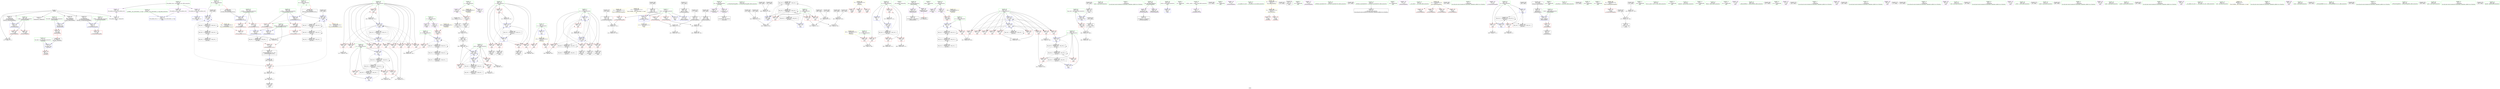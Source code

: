 digraph "SVFG" {
	label="SVFG";

	Node0x55f2f163c2c0 [shape=record,color=grey,label="{NodeID: 0\nNullPtr}"];
	Node0x55f2f163c2c0 -> Node0x55f2f165ca80[style=solid];
	Node0x55f2f163c2c0 -> Node0x55f2f165cb80[style=solid];
	Node0x55f2f163c2c0 -> Node0x55f2f165cc50[style=solid];
	Node0x55f2f163c2c0 -> Node0x55f2f165cd20[style=solid];
	Node0x55f2f163c2c0 -> Node0x55f2f1667280[style=solid];
	Node0x55f2f163c2c0 -> Node0x55f2f1673400[style=solid];
	Node0x55f2f16b2f60 [shape=record,color=black,label="{NodeID: 609\n496 = PHI(264, )\n1st arg _ZSt3maxIiERKT_S2_S2_ }"];
	Node0x55f2f16b2f60 -> Node0x55f2f1668eb0[style=solid];
	Node0x55f2f165d570 [shape=record,color=red,label="{NodeID: 194\n442\<--250\n\<--cx\nmain\n}"];
	Node0x55f2f165d570 -> Node0x55f2f1668900[style=solid];
	Node0x55f2f1659dd0 [shape=record,color=black,label="{NodeID: 111\n379\<--378\nconv36\<--\nmain\n}"];
	Node0x55f2f1659dd0 -> Node0x55f2f1673700[style=solid];
	Node0x55f2f16586a0 [shape=record,color=green,label="{NodeID: 28\n20\<--22\nn\<--n_field_insensitive\nGlob }"];
	Node0x55f2f16586a0 -> Node0x55f2f16615f0[style=solid];
	Node0x55f2f16586a0 -> Node0x55f2f16616c0[style=solid];
	Node0x55f2f16586a0 -> Node0x55f2f165f070[style=solid];
	Node0x55f2f1663920 [shape=record,color=grey,label="{NodeID: 388\n223 = Binary(221, 222, )\n}"];
	Node0x55f2f1663920 -> Node0x55f2f1663aa0[style=solid];
	Node0x55f2f165ec30 [shape=record,color=red,label="{NodeID: 222\n507\<--501\n\<--__b.addr\n_ZSt3maxIiERKT_S2_S2_\n}"];
	Node0x55f2f165ec30 -> Node0x55f2f165eea0[style=solid];
	Node0x55f2f1660750 [shape=record,color=purple,label="{NodeID: 139\n89\<--79\narraydecay2\<--list\n_Z3errPKcz\n}"];
	Node0x55f2f165b170 [shape=record,color=green,label="{NodeID: 56\n212\<--213\n_Z13MiniTimeStampPKc\<--_Z13MiniTimeStampPKc_field_insensitive\n}"];
	Node0x55f2f16b1350 [shape=record,color=black,label="{NodeID: 582\n423 = PHI()\n}"];
	Node0x55f2f16b1350 -> Node0x55f2f1664220[style=solid];
	Node0x55f2f1695290 [shape=record,color=yellow,style=double,label="{NodeID: 499\n2V_1 = ENCHI(MR_2V_0)\npts\{1 \}\nFun[main]}"];
	Node0x55f2f1695290 -> Node0x55f2f1661110[style=dashed];
	Node0x55f2f1695290 -> Node0x55f2f16611e0[style=dashed];
	Node0x55f2f1695290 -> Node0x55f2f16612b0[style=dashed];
	Node0x55f2f1674300 [shape=record,color=grey,label="{NodeID: 416\n426 = cmp(424, 425, )\n}"];
	Node0x55f2f1668280 [shape=record,color=blue,label="{NodeID: 250\n256\<--21\ni21\<--\nmain\n}"];
	Node0x55f2f1668280 -> Node0x55f2f165e0d0[style=dashed];
	Node0x55f2f1668280 -> Node0x55f2f165e1a0[style=dashed];
	Node0x55f2f1668280 -> Node0x55f2f165e270[style=dashed];
	Node0x55f2f1668280 -> Node0x55f2f165e340[style=dashed];
	Node0x55f2f1668280 -> Node0x55f2f165e410[style=dashed];
	Node0x55f2f1668280 -> Node0x55f2f1668280[style=dashed];
	Node0x55f2f1668280 -> Node0x55f2f1668760[style=dashed];
	Node0x55f2f1668280 -> Node0x55f2f1685400[style=dashed];
	Node0x55f2f1661e10 [shape=record,color=red,label="{NodeID: 167\n279\<--238\n\<--tt\nmain\n}"];
	Node0x55f2f1661e10 -> Node0x55f2f1674780[style=solid];
	Node0x55f2f165c980 [shape=record,color=green,label="{NodeID: 84\n47\<--521\n_GLOBAL__sub_I_Burunduk1_2_0.cpp\<--_GLOBAL__sub_I_Burunduk1_2_0.cpp_field_insensitive\n}"];
	Node0x55f2f165c980 -> Node0x55f2f165f270[style=solid];
	Node0x55f2f164f990 [shape=record,color=green,label="{NodeID: 1\n7\<--1\n__dso_handle\<--dummyObj\nGlob }"];
	Node0x55f2f165d640 [shape=record,color=red,label="{NodeID: 195\n455\<--250\n\<--cx\nmain\n}"];
	Node0x55f2f165d640 -> Node0x55f2f16634a0[style=solid];
	Node0x55f2f1659ea0 [shape=record,color=black,label="{NodeID: 112\n381\<--380\nconv38\<--cmp37\nmain\n}"];
	Node0x55f2f1659ea0 -> Node0x55f2f1663da0[style=solid];
	Node0x55f2f16587a0 [shape=record,color=green,label="{NodeID: 29\n23\<--24\nx\<--x_field_insensitive\nGlob }"];
	Node0x55f2f16587a0 -> Node0x55f2f165f780[style=solid];
	Node0x55f2f16587a0 -> Node0x55f2f165f850[style=solid];
	Node0x55f2f1663aa0 [shape=record,color=grey,label="{NodeID: 389\n224 = Binary(223, 182, )\n}"];
	Node0x55f2f165ed00 [shape=record,color=red,label="{NodeID: 223\n511\<--501\n\<--__b.addr\n_ZSt3maxIiERKT_S2_S2_\n}"];
	Node0x55f2f165ed00 -> Node0x55f2f1668f80[style=solid];
	Node0x55f2f1660820 [shape=record,color=purple,label="{NodeID: 140\n124\<--116\narraydecay\<--list\n_Z6AssertbPKcz\n}"];
	Node0x55f2f1660820 -> Node0x55f2f165d230[style=solid];
	Node0x55f2f165b270 [shape=record,color=green,label="{NodeID: 57\n216\<--217\ns.addr\<--s.addr_field_insensitive\n_Z13MiniTimeStampPKc\n}"];
	Node0x55f2f165b270 -> Node0x55f2f1661ba0[style=solid];
	Node0x55f2f165b270 -> Node0x55f2f16677f0[style=solid];
	Node0x55f2f16b1450 [shape=record,color=black,label="{NodeID: 583\n437 = PHI()\n}"];
	Node0x55f2f16b1450 -> Node0x55f2f1664ca0[style=solid];
	Node0x55f2f16953a0 [shape=record,color=yellow,style=double,label="{NodeID: 500\n22V_1 = ENCHI(MR_22V_0)\npts\{22 \}\nFun[main]}"];
	Node0x55f2f16953a0 -> Node0x55f2f16615f0[style=dashed];
	Node0x55f2f16953a0 -> Node0x55f2f16616c0[style=dashed];
	Node0x55f2f1674480 [shape=record,color=grey,label="{NodeID: 417\n414 = cmp(412, 413, )\n}"];
	Node0x55f2f1668350 [shape=record,color=blue,label="{NodeID: 251\n258\<--345\nxx\<--\nmain\n}"];
	Node0x55f2f1668350 -> Node0x55f2f165e4e0[style=dashed];
	Node0x55f2f1668350 -> Node0x55f2f1668350[style=dashed];
	Node0x55f2f1668350 -> Node0x55f2f1680f00[style=dashed];
	Node0x55f2f1661ee0 [shape=record,color=red,label="{NodeID: 168\n284\<--238\n\<--tt\nmain\n}"];
	Node0x55f2f1661ee0 -> Node0x55f2f16646a0[style=solid];
	Node0x55f2f165ca80 [shape=record,color=black,label="{NodeID: 85\n2\<--3\ndummyVal\<--dummyVal\n}"];
	Node0x55f2f1652860 [shape=record,color=green,label="{NodeID: 2\n8\<--1\nstderr\<--dummyObj\nGlob }"];
	Node0x55f2f165d710 [shape=record,color=red,label="{NodeID: 196\n332\<--252\n\<--cy\nmain\n}"];
	Node0x55f2f165d710 -> Node0x55f2f1673b80[style=solid];
	Node0x55f2f1659f70 [shape=record,color=black,label="{NodeID: 113\n479\<--478\nconv87\<--call86\nmain\n}"];
	Node0x55f2f1659f70 -> Node0x55f2f1663c20[style=solid];
	Node0x55f2f16588a0 [shape=record,color=green,label="{NodeID: 30\n25\<--26\ny\<--y_field_insensitive\nGlob }"];
	Node0x55f2f16588a0 -> Node0x55f2f165f920[style=solid];
	Node0x55f2f16588a0 -> Node0x55f2f165f9f0[style=solid];
	Node0x55f2f1663c20 [shape=record,color=grey,label="{NodeID: 390\n481 = Binary(479, 480, )\n}"];
	Node0x55f2f1663c20 -> Node0x55f2f1663f20[style=solid];
	Node0x55f2f165edd0 [shape=record,color=red,label="{NodeID: 224\n506\<--505\n\<--\n_ZSt3maxIiERKT_S2_S2_\n}"];
	Node0x55f2f165edd0 -> Node0x55f2f1673880[style=solid];
	Node0x55f2f16608f0 [shape=record,color=purple,label="{NodeID: 141\n128\<--116\narraydecay2\<--list\n_Z6AssertbPKcz\n|{<s0>7}}"];
	Node0x55f2f16608f0:s0 -> Node0x55f2f16b2ce0[style=solid,color=red];
	Node0x55f2f165b340 [shape=record,color=green,label="{NodeID: 58\n229\<--230\nmain\<--main_field_insensitive\n}"];
	Node0x55f2f16b1550 [shape=record,color=black,label="{NodeID: 584\n439 = PHI()\n}"];
	Node0x55f2f16b1550 -> Node0x55f2f1664ca0[style=solid];
	Node0x55f2f1674600 [shape=record,color=grey,label="{NodeID: 418\n418 = cmp(416, 417, )\n}"];
	Node0x55f2f1668420 [shape=record,color=blue,label="{NodeID: 252\n260\<--350\nyy\<--\nmain\n}"];
	Node0x55f2f1668420 -> Node0x55f2f165e5b0[style=dashed];
	Node0x55f2f1668420 -> Node0x55f2f1668420[style=dashed];
	Node0x55f2f1668420 -> Node0x55f2f1681400[style=dashed];
	Node0x55f2f1661fb0 [shape=record,color=red,label="{NodeID: 169\n288\<--238\n\<--tt\nmain\n}"];
	Node0x55f2f1661fb0 -> Node0x55f2f16643a0[style=solid];
	Node0x55f2f165cb80 [shape=record,color=black,label="{NodeID: 86\n111\<--3\nfmt\<--dummyVal\n_Z6AssertbPKcz\n1st arg _Z6AssertbPKcz }"];
	Node0x55f2f165cb80 -> Node0x55f2f16674b0[style=solid];
	Node0x55f2f1640290 [shape=record,color=green,label="{NodeID: 3\n10\<--1\n\<--dummyObj\nCan only get source location for instruction, argument, global var or function.}"];
	Node0x55f2f165d7e0 [shape=record,color=red,label="{NodeID: 197\n359\<--252\n\<--cy\nmain\n}"];
	Node0x55f2f165d7e0 -> Node0x55f2f1663320[style=solid];
	Node0x55f2f165a040 [shape=record,color=black,label="{NodeID: 114\n494\<--517\n_ZSt3maxIiERKT_S2_S2__ret\<--\n_ZSt3maxIiERKT_S2_S2_\n|{<s0>31}}"];
	Node0x55f2f165a040:s0 -> Node0x55f2f16b1f50[style=solid,color=blue];
	Node0x55f2f16589a0 [shape=record,color=green,label="{NodeID: 31\n27\<--28\nc\<--c_field_insensitive\nGlob }"];
	Node0x55f2f16589a0 -> Node0x55f2f165fac0[style=solid];
	Node0x55f2f16589a0 -> Node0x55f2f165fb90[style=solid];
	Node0x55f2f1663da0 [shape=record,color=grey,label="{NodeID: 391\n383 = Binary(382, 381, )\n}"];
	Node0x55f2f1663da0 -> Node0x55f2f1668690[style=solid];
	Node0x55f2f165eea0 [shape=record,color=red,label="{NodeID: 225\n508\<--507\n\<--\n_ZSt3maxIiERKT_S2_S2_\n}"];
	Node0x55f2f165eea0 -> Node0x55f2f1673880[style=solid];
	Node0x55f2f16609c0 [shape=record,color=purple,label="{NodeID: 142\n170\<--167\narraydecay\<--list\n_Z9TimeStampPKcz\n}"];
	Node0x55f2f16609c0 -> Node0x55f2f165a290[style=solid];
	Node0x55f2f165b440 [shape=record,color=green,label="{NodeID: 59\n232\<--233\nretval\<--retval_field_insensitive\nmain\n}"];
	Node0x55f2f165b440 -> Node0x55f2f16678c0[style=solid];
	Node0x55f2f16b1650 [shape=record,color=black,label="{NodeID: 585\n267 = PHI()\n}"];
	Node0x55f2f16b1650 -> Node0x55f2f165a6a0[style=solid];
	Node0x55f2f1674780 [shape=record,color=grey,label="{NodeID: 419\n281 = cmp(279, 280, )\n}"];
	Node0x55f2f16684f0 [shape=record,color=blue,label="{NodeID: 253\n262\<--355\ndx\<--call29\nmain\n|{|<s3>31}}"];
	Node0x55f2f16684f0 -> Node0x55f2f165e820[style=dashed];
	Node0x55f2f16684f0 -> Node0x55f2f16684f0[style=dashed];
	Node0x55f2f16684f0 -> Node0x55f2f1681900[style=dashed];
	Node0x55f2f16684f0:s3 -> Node0x55f2f1694cf0[style=dashed,color=red];
	Node0x55f2f1662080 [shape=record,color=red,label="{NodeID: 170\n473\<--238\n\<--tt\nmain\n}"];
	Node0x55f2f1662080 -> Node0x55f2f16637a0[style=solid];
	Node0x55f2f165cc50 [shape=record,color=black,label="{NodeID: 87\n164\<--3\ns\<--dummyVal\n_Z9TimeStampPKcz\n0th arg _Z9TimeStampPKcz }"];
	Node0x55f2f165cc50 -> Node0x55f2f1667650[style=solid];
	Node0x55f2f163eae0 [shape=record,color=green,label="{NodeID: 4\n12\<--1\n.str\<--dummyObj\nGlob }"];
	Node0x55f2f165d8b0 [shape=record,color=red,label="{NodeID: 198\n402\<--252\n\<--cy\nmain\n}"];
	Node0x55f2f165f3f0 [shape=record,color=purple,label="{NodeID: 115\n56\<--4\n\<--_ZStL8__ioinit\n__cxx_global_var_init\n}"];
	Node0x55f2f1658aa0 [shape=record,color=green,label="{NodeID: 32\n45\<--49\nllvm.global_ctors\<--llvm.global_ctors_field_insensitive\nGlob }"];
	Node0x55f2f1658aa0 -> Node0x55f2f16603b0[style=solid];
	Node0x55f2f1658aa0 -> Node0x55f2f1660480[style=solid];
	Node0x55f2f1658aa0 -> Node0x55f2f1660580[style=solid];
	Node0x55f2f1663f20 [shape=record,color=grey,label="{NodeID: 392\n482 = Binary(481, 182, )\n}"];
	Node0x55f2f165ef70 [shape=record,color=blue,label="{NodeID: 226\n9\<--10\nstart\<--\nGlob }"];
	Node0x55f2f1660a90 [shape=record,color=purple,label="{NodeID: 143\n189\<--167\narraydecay3\<--list\n_Z9TimeStampPKcz\n}"];
	Node0x55f2f165b510 [shape=record,color=green,label="{NodeID: 60\n234\<--235\ntmp_start\<--tmp_start_field_insensitive\nmain\n}"];
	Node0x55f2f165b510 -> Node0x55f2f1661c70[style=solid];
	Node0x55f2f165b510 -> Node0x55f2f1667990[style=solid];
	Node0x55f2f16b1750 [shape=record,color=black,label="{NodeID: 586\n272 = PHI()\n}"];
	Node0x55f2f1695640 [shape=record,color=yellow,style=double,label="{NodeID: 503\n28V_1 = ENCHI(MR_28V_0)\npts\{237 \}\nFun[main]}"];
	Node0x55f2f1695640 -> Node0x55f2f1661d40[style=dashed];
	Node0x55f2f1674900 [shape=record,color=grey,label="{NodeID: 420\n395 = cmp(394, 21, )\n}"];
	Node0x55f2f16685c0 [shape=record,color=blue,label="{NodeID: 254\n264\<--362\ndy\<--call31\nmain\n|{|<s3>31}}"];
	Node0x55f2f16685c0 -> Node0x55f2f165e820[style=dashed];
	Node0x55f2f16685c0 -> Node0x55f2f16685c0[style=dashed];
	Node0x55f2f16685c0 -> Node0x55f2f1681e00[style=dashed];
	Node0x55f2f16685c0:s3 -> Node0x55f2f1694a50[style=dashed,color=red];
	Node0x55f2f1662150 [shape=record,color=red,label="{NodeID: 171\n298\<--240\n\<--i\nmain\n}"];
	Node0x55f2f1662150 -> Node0x55f2f1674c00[style=solid];
	Node0x55f2f165cd20 [shape=record,color=black,label="{NodeID: 88\n215\<--3\ns\<--dummyVal\n_Z13MiniTimeStampPKc\n0th arg _Z13MiniTimeStampPKc }"];
	Node0x55f2f165cd20 -> Node0x55f2f16677f0[style=solid];
	Node0x55f2f163eb70 [shape=record,color=green,label="{NodeID: 5\n14\<--1\n.str.2\<--dummyObj\nGlob }"];
	Node0x55f2f165d980 [shape=record,color=red,label="{NodeID: 199\n410\<--252\n\<--cy\nmain\n}"];
	Node0x55f2f165f480 [shape=record,color=purple,label="{NodeID: 116\n183\<--12\n\<--.str\n_Z9TimeStampPKcz\n}"];
	Node0x55f2f1658ba0 [shape=record,color=green,label="{NodeID: 33\n50\<--51\n__cxx_global_var_init\<--__cxx_global_var_init_field_insensitive\n}"];
	Node0x55f2f16640a0 [shape=record,color=grey,label="{NodeID: 393\n199 = Binary(197, 198, )\n}"];
	Node0x55f2f16640a0 -> Node0x55f2f1664e20[style=solid];
	Node0x55f2f165f070 [shape=record,color=blue,label="{NodeID: 227\n20\<--21\nn\<--\nGlob }"];
	Node0x55f2f165f070 -> Node0x55f2f16953a0[style=dashed];
	Node0x55f2f1660b60 [shape=record,color=red,label="{NodeID: 144\n87\<--8\n\<--stderr\n_Z3errPKcz\n}"];
	Node0x55f2f165b5e0 [shape=record,color=green,label="{NodeID: 61\n236\<--237\ntn\<--tn_field_insensitive\nmain\n}"];
	Node0x55f2f165b5e0 -> Node0x55f2f1661d40[style=solid];
	Node0x55f2f16b1820 [shape=record,color=black,label="{NodeID: 587\n274 = PHI()\n}"];
	Node0x55f2f1674a80 [shape=record,color=grey,label="{NodeID: 421\n434 = cmp(432, 433, )\n}"];
	Node0x55f2f1668690 [shape=record,color=blue,label="{NodeID: 255\n254\<--383\ngood\<--and39\nmain\n}"];
	Node0x55f2f1668690 -> Node0x55f2f165de60[style=dashed];
	Node0x55f2f1668690 -> Node0x55f2f165df30[style=dashed];
	Node0x55f2f1668690 -> Node0x55f2f165e000[style=dashed];
	Node0x55f2f1668690 -> Node0x55f2f16681b0[style=dashed];
	Node0x55f2f1668690 -> Node0x55f2f1668690[style=dashed];
	Node0x55f2f1668690 -> Node0x55f2f1684f00[style=dashed];
	Node0x55f2f1662220 [shape=record,color=red,label="{NodeID: 172\n302\<--240\n\<--i\nmain\n}"];
	Node0x55f2f1662220 -> Node0x55f2f165a770[style=solid];
	Node0x55f2f165cdf0 [shape=record,color=black,label="{NodeID: 89\n231\<--21\nmain_ret\<--\nmain\n}"];
	Node0x55f2f163f1c0 [shape=record,color=green,label="{NodeID: 6\n16\<--1\n.str.3\<--dummyObj\nGlob }"];
	Node0x55f2f165da50 [shape=record,color=red,label="{NodeID: 200\n422\<--252\n\<--cy\nmain\n}"];
	Node0x55f2f165f510 [shape=record,color=purple,label="{NodeID: 117\n192\<--14\n\<--.str.2\n_Z9TimeStampPKcz\n}"];
	Node0x55f2f1658ca0 [shape=record,color=green,label="{NodeID: 34\n54\<--55\n_ZNSt8ios_base4InitC1Ev\<--_ZNSt8ios_base4InitC1Ev_field_insensitive\n}"];
	Node0x55f2f1664220 [shape=record,color=grey,label="{NodeID: 394\n424 = Binary(421, 423, )\n}"];
	Node0x55f2f1664220 -> Node0x55f2f1674300[style=solid];
	Node0x55f2f165f170 [shape=record,color=blue,label="{NodeID: 228\n526\<--46\nllvm.global_ctors_0\<--\nGlob }"];
	Node0x55f2f1660c30 [shape=record,color=red,label="{NodeID: 145\n93\<--8\n\<--stderr\n_Z3errPKcz\n}"];
	Node0x55f2f165b6b0 [shape=record,color=green,label="{NodeID: 62\n238\<--239\ntt\<--tt_field_insensitive\nmain\n}"];
	Node0x55f2f165b6b0 -> Node0x55f2f1661e10[style=solid];
	Node0x55f2f165b6b0 -> Node0x55f2f1661ee0[style=solid];
	Node0x55f2f165b6b0 -> Node0x55f2f1661fb0[style=solid];
	Node0x55f2f165b6b0 -> Node0x55f2f1662080[style=solid];
	Node0x55f2f165b6b0 -> Node0x55f2f1667a60[style=solid];
	Node0x55f2f165b6b0 -> Node0x55f2f1668d10[style=solid];
	Node0x55f2f16b18f0 [shape=record,color=black,label="{NodeID: 588\n287 = PHI()\n}"];
	Node0x55f2f1674c00 [shape=record,color=grey,label="{NodeID: 422\n300 = cmp(298, 299, )\n}"];
	Node0x55f2f1668760 [shape=record,color=blue,label="{NodeID: 256\n256\<--391\ni21\<--inc42\nmain\n}"];
	Node0x55f2f1668760 -> Node0x55f2f165e0d0[style=dashed];
	Node0x55f2f1668760 -> Node0x55f2f165e1a0[style=dashed];
	Node0x55f2f1668760 -> Node0x55f2f165e270[style=dashed];
	Node0x55f2f1668760 -> Node0x55f2f165e340[style=dashed];
	Node0x55f2f1668760 -> Node0x55f2f165e410[style=dashed];
	Node0x55f2f1668760 -> Node0x55f2f1668280[style=dashed];
	Node0x55f2f1668760 -> Node0x55f2f1668760[style=dashed];
	Node0x55f2f1668760 -> Node0x55f2f1685400[style=dashed];
	Node0x55f2f16622f0 [shape=record,color=red,label="{NodeID: 173\n305\<--240\n\<--i\nmain\n}"];
	Node0x55f2f16622f0 -> Node0x55f2f165a840[style=solid];
	Node0x55f2f165cec0 [shape=record,color=black,label="{NodeID: 90\n58\<--59\n\<--_ZNSt8ios_base4InitD1Ev\nCan only get source location for instruction, argument, global var or function.}"];
	Node0x55f2f163f250 [shape=record,color=green,label="{NodeID: 7\n18\<--1\n.str.4\<--dummyObj\nGlob }"];
	Node0x55f2f165db20 [shape=record,color=red,label="{NodeID: 201\n432\<--252\n\<--cy\nmain\n}"];
	Node0x55f2f165db20 -> Node0x55f2f1674a80[style=solid];
	Node0x55f2f165f5e0 [shape=record,color=purple,label="{NodeID: 118\n201\<--16\n\<--.str.3\n_Z9TimeStampPKcz\n}"];
	Node0x55f2f1658da0 [shape=record,color=green,label="{NodeID: 35\n60\<--61\n__cxa_atexit\<--__cxa_atexit_field_insensitive\n}"];
	Node0x55f2f16643a0 [shape=record,color=grey,label="{NodeID: 395\n289 = Binary(288, 131, )\n}"];
	Node0x55f2f165f270 [shape=record,color=blue,label="{NodeID: 229\n527\<--47\nllvm.global_ctors_1\<--_GLOBAL__sub_I_Burunduk1_2_0.cpp\nGlob }"];
	Node0x55f2f1660d00 [shape=record,color=red,label="{NodeID: 146\n176\<--8\n\<--stderr\n_Z9TimeStampPKcz\n}"];
	Node0x55f2f165b780 [shape=record,color=green,label="{NodeID: 63\n240\<--241\ni\<--i_field_insensitive\nmain\n}"];
	Node0x55f2f165b780 -> Node0x55f2f1662150[style=solid];
	Node0x55f2f165b780 -> Node0x55f2f1662220[style=solid];
	Node0x55f2f165b780 -> Node0x55f2f16622f0[style=solid];
	Node0x55f2f165b780 -> Node0x55f2f16623c0[style=solid];
	Node0x55f2f165b780 -> Node0x55f2f1662490[style=solid];
	Node0x55f2f165b780 -> Node0x55f2f1667b30[style=solid];
	Node0x55f2f165b780 -> Node0x55f2f1667c00[style=solid];
	Node0x55f2f16b19f0 [shape=record,color=black,label="{NodeID: 589\n291 = PHI()\n}"];
	Node0x55f2f1668830 [shape=record,color=blue,label="{NodeID: 257\n248\<--440\nd\<--add69\nmain\n}"];
	Node0x55f2f1668830 -> Node0x55f2f168b300[style=dashed];
	Node0x55f2f16623c0 [shape=record,color=red,label="{NodeID: 174\n308\<--240\n\<--i\nmain\n}"];
	Node0x55f2f16623c0 -> Node0x55f2f165a910[style=solid];
	Node0x55f2f165cfc0 [shape=record,color=black,label="{NodeID: 91\n83\<--82\narraydecay1\<--arraydecay\n_Z3errPKcz\n}"];
	Node0x55f2f163f2e0 [shape=record,color=green,label="{NodeID: 8\n21\<--1\n\<--dummyObj\nCan only get source location for instruction, argument, global var or function.}"];
	Node0x55f2f165dbf0 [shape=record,color=red,label="{NodeID: 202\n438\<--252\n\<--cy\nmain\n}"];
	Node0x55f2f165f6b0 [shape=record,color=purple,label="{NodeID: 119\n226\<--18\n\<--.str.4\n_Z13MiniTimeStampPKc\n}"];
	Node0x55f2f1658ea0 [shape=record,color=green,label="{NodeID: 36\n59\<--65\n_ZNSt8ios_base4InitD1Ev\<--_ZNSt8ios_base4InitD1Ev_field_insensitive\n}"];
	Node0x55f2f1658ea0 -> Node0x55f2f165cec0[style=solid];
	Node0x55f2f1664520 [shape=record,color=grey,label="{NodeID: 396\n412 = Binary(409, 411, )\n}"];
	Node0x55f2f1664520 -> Node0x55f2f1674480[style=solid];
	Node0x55f2f1667280 [shape=record,color=blue, style = dotted,label="{NodeID: 230\n528\<--3\nllvm.global_ctors_2\<--dummyVal\nGlob }"];
	Node0x55f2f1660dd0 [shape=record,color=red,label="{NodeID: 147\n187\<--8\n\<--stderr\n_Z9TimeStampPKcz\n}"];
	Node0x55f2f165b850 [shape=record,color=green,label="{NodeID: 64\n242\<--243\nis\<--is_field_insensitive\nmain\n}"];
	Node0x55f2f165b850 -> Node0x55f2f1662560[style=solid];
	Node0x55f2f165b850 -> Node0x55f2f1662630[style=solid];
	Node0x55f2f165b850 -> Node0x55f2f1667cd0[style=solid];
	Node0x55f2f165b850 -> Node0x55f2f1668aa0[style=solid];
	Node0x55f2f16b1af0 [shape=record,color=black,label="{NodeID: 590\n295 = PHI()\n}"];
	Node0x55f2f1680f00 [shape=record,color=black,label="{NodeID: 424\nMR_50V_7 = PHI(MR_50V_6, MR_50V_5, )\npts\{259 \}\n}"];
	Node0x55f2f1680f00 -> Node0x55f2f1668350[style=dashed];
	Node0x55f2f1680f00 -> Node0x55f2f1680f00[style=dashed];
	Node0x55f2f1680f00 -> Node0x55f2f1685900[style=dashed];
	Node0x55f2f1668900 [shape=record,color=blue,label="{NodeID: 258\n244\<--442\nrx\<--\nmain\n}"];
	Node0x55f2f1668900 -> Node0x55f2f168a900[style=dashed];
	Node0x55f2f1662490 [shape=record,color=red,label="{NodeID: 175\n314\<--240\n\<--i\nmain\n}"];
	Node0x55f2f1662490 -> Node0x55f2f166ee70[style=solid];
	Node0x55f2f165d090 [shape=record,color=black,label="{NodeID: 92\n118\<--110\nfrombool\<--f\n_Z6AssertbPKcz\n}"];
	Node0x55f2f165d090 -> Node0x55f2f16673e0[style=solid];
	Node0x55f2f1640050 [shape=record,color=green,label="{NodeID: 9\n29\<--1\n.str.5\<--dummyObj\nGlob }"];
	Node0x55f2f165dcc0 [shape=record,color=red,label="{NodeID: 203\n444\<--252\n\<--cy\nmain\n}"];
	Node0x55f2f165dcc0 -> Node0x55f2f16689d0[style=solid];
	Node0x55f2f165f780 [shape=record,color=purple,label="{NodeID: 120\n304\<--23\narrayidx\<--x\nmain\n}"];
	Node0x55f2f1658fa0 [shape=record,color=green,label="{NodeID: 37\n72\<--73\n_Z3errPKcz\<--_Z3errPKcz_field_insensitive\n}"];
	Node0x55f2f16646a0 [shape=record,color=grey,label="{NodeID: 397\n285 = Binary(284, 131, )\n}"];
	Node0x55f2f1667310 [shape=record,color=blue,label="{NodeID: 231\n77\<--76\nfmt.addr\<--fmt\n_Z3errPKcz\n}"];
	Node0x55f2f1667310 -> Node0x55f2f1661790[style=dashed];
	Node0x55f2f1660ea0 [shape=record,color=red,label="{NodeID: 148\n191\<--8\n\<--stderr\n_Z9TimeStampPKcz\n}"];
	Node0x55f2f165b920 [shape=record,color=green,label="{NodeID: 65\n244\<--245\nrx\<--rx_field_insensitive\nmain\n}"];
	Node0x55f2f165b920 -> Node0x55f2f1662700[style=solid];
	Node0x55f2f165b920 -> Node0x55f2f16627d0[style=solid];
	Node0x55f2f165b920 -> Node0x55f2f16628a0[style=solid];
	Node0x55f2f165b920 -> Node0x55f2f1667da0[style=solid];
	Node0x55f2f165b920 -> Node0x55f2f1668900[style=solid];
	Node0x55f2f16b1bf0 [shape=record,color=black,label="{NodeID: 591\n312 = PHI()\n}"];
	Node0x55f2f1681400 [shape=record,color=black,label="{NodeID: 425\nMR_52V_7 = PHI(MR_52V_6, MR_52V_5, )\npts\{261 \}\n}"];
	Node0x55f2f1681400 -> Node0x55f2f1668420[style=dashed];
	Node0x55f2f1681400 -> Node0x55f2f1681400[style=dashed];
	Node0x55f2f1681400 -> Node0x55f2f1685e00[style=dashed];
	Node0x55f2f16689d0 [shape=record,color=blue,label="{NodeID: 259\n246\<--444\nry\<--\nmain\n}"];
	Node0x55f2f16689d0 -> Node0x55f2f168ae00[style=dashed];
	Node0x55f2f1662560 [shape=record,color=red,label="{NodeID: 176\n397\<--242\n\<--is\nmain\n}"];
	Node0x55f2f1662560 -> Node0x55f2f1673d00[style=solid];
	Node0x55f2f165d160 [shape=record,color=black,label="{NodeID: 93\n122\<--121\ntobool\<--\n_Z6AssertbPKcz\n}"];
	Node0x55f2f1640120 [shape=record,color=green,label="{NodeID: 10\n31\<--1\n.str.6\<--dummyObj\nGlob }"];
	Node0x55f2f165dd90 [shape=record,color=red,label="{NodeID: 204\n450\<--252\n\<--cy\nmain\n}"];
	Node0x55f2f165dd90 -> Node0x55f2f166ecf0[style=solid];
	Node0x55f2f165f850 [shape=record,color=purple,label="{NodeID: 121\n344\<--23\narrayidx26\<--x\nmain\n}"];
	Node0x55f2f165f850 -> Node0x55f2f165e680[style=solid];
	Node0x55f2f16590a0 [shape=record,color=green,label="{NodeID: 38\n77\<--78\nfmt.addr\<--fmt.addr_field_insensitive\n_Z3errPKcz\n}"];
	Node0x55f2f16590a0 -> Node0x55f2f1661790[style=solid];
	Node0x55f2f16590a0 -> Node0x55f2f1667310[style=solid];
	Node0x55f2f146bcc0 [shape=record,color=yellow,style=double,label="{NodeID: 481\n11V_1 = ENCHI(MR_11V_0)\npts\{11 \}\nFun[_GLOBAL__sub_I_Burunduk1_2_0.cpp]|{<s0>45}}"];
	Node0x55f2f146bcc0:s0 -> Node0x55f2f1667580[style=dashed,color=red];
	Node0x55f2f1664820 [shape=record,color=grey,label="{NodeID: 398\n181 = Binary(180, 182, )\n}"];
	Node0x55f2f16673e0 [shape=record,color=blue,label="{NodeID: 232\n112\<--118\nf.addr\<--frombool\n_Z6AssertbPKcz\n}"];
	Node0x55f2f16673e0 -> Node0x55f2f1661860[style=dashed];
	Node0x55f2f1660f70 [shape=record,color=red,label="{NodeID: 149\n195\<--8\n\<--stderr\n_Z9TimeStampPKcz\n}"];
	Node0x55f2f165b9f0 [shape=record,color=green,label="{NodeID: 66\n246\<--247\nry\<--ry_field_insensitive\nmain\n}"];
	Node0x55f2f165b9f0 -> Node0x55f2f1662970[style=solid];
	Node0x55f2f165b9f0 -> Node0x55f2f1662a40[style=solid];
	Node0x55f2f165b9f0 -> Node0x55f2f1667e70[style=solid];
	Node0x55f2f165b9f0 -> Node0x55f2f16689d0[style=solid];
	Node0x55f2f16b1cf0 [shape=record,color=black,label="{NodeID: 592\n355 = PHI()\n}"];
	Node0x55f2f16b1cf0 -> Node0x55f2f16684f0[style=solid];
	Node0x55f2f1681900 [shape=record,color=black,label="{NodeID: 426\nMR_54V_7 = PHI(MR_54V_6, MR_54V_5, )\npts\{263 \}\n}"];
	Node0x55f2f1681900 -> Node0x55f2f16684f0[style=dashed];
	Node0x55f2f1681900 -> Node0x55f2f1681900[style=dashed];
	Node0x55f2f1681900 -> Node0x55f2f1686300[style=dashed];
	Node0x55f2f1668aa0 [shape=record,color=blue,label="{NodeID: 260\n242\<--131\nis\<--\nmain\n}"];
	Node0x55f2f1668aa0 -> Node0x55f2f1686d00[style=dashed];
	Node0x55f2f1662630 [shape=record,color=red,label="{NodeID: 177\n459\<--242\n\<--is\nmain\n}"];
	Node0x55f2f1662630 -> Node0x55f2f1673280[style=solid];
	Node0x55f2f165d230 [shape=record,color=black,label="{NodeID: 94\n125\<--124\narraydecay1\<--arraydecay\n_Z6AssertbPKcz\n}"];
	Node0x55f2f163f590 [shape=record,color=green,label="{NodeID: 11\n33\<--1\n.str.7\<--dummyObj\nGlob }"];
	Node0x55f2f168a900 [shape=record,color=black,label="{NodeID: 454\nMR_36V_8 = PHI(MR_36V_7, MR_36V_5, )\npts\{245 \}\n}"];
	Node0x55f2f168a900 -> Node0x55f2f1662700[style=dashed];
	Node0x55f2f168a900 -> Node0x55f2f16627d0[style=dashed];
	Node0x55f2f168a900 -> Node0x55f2f1668900[style=dashed];
	Node0x55f2f168a900 -> Node0x55f2f1683200[style=dashed];
	Node0x55f2f168a900 -> Node0x55f2f168a900[style=dashed];
	Node0x55f2f165de60 [shape=record,color=red,label="{NodeID: 205\n382\<--254\n\<--good\nmain\n}"];
	Node0x55f2f165de60 -> Node0x55f2f1663da0[style=solid];
	Node0x55f2f165f920 [shape=record,color=purple,label="{NodeID: 122\n307\<--25\narrayidx11\<--y\nmain\n}"];
	Node0x55f2f1659170 [shape=record,color=green,label="{NodeID: 39\n79\<--80\nlist\<--list_field_insensitive\n_Z3errPKcz\n}"];
	Node0x55f2f1659170 -> Node0x55f2f1660680[style=solid];
	Node0x55f2f1659170 -> Node0x55f2f1660750[style=solid];
	Node0x55f2f16999c0 [shape=record,color=yellow,style=double,label="{NodeID: 565\n11V_2 = CSCHI(MR_11V_1)\npts\{11 \}\nCS[]}"];
	Node0x55f2f1684130 [shape=record,color=yellow,style=double,label="{NodeID: 482\n2V_1 = ENCHI(MR_2V_0)\npts\{1 \}\nFun[_Z9TimeStampPKcz]}"];
	Node0x55f2f1684130 -> Node0x55f2f1660d00[style=dashed];
	Node0x55f2f1684130 -> Node0x55f2f1660dd0[style=dashed];
	Node0x55f2f1684130 -> Node0x55f2f1660ea0[style=dashed];
	Node0x55f2f1684130 -> Node0x55f2f1660f70[style=dashed];
	Node0x55f2f16649a0 [shape=record,color=grey,label="{NodeID: 399\n180 = Binary(178, 179, )\n}"];
	Node0x55f2f16649a0 -> Node0x55f2f1664820[style=solid];
	Node0x55f2f16674b0 [shape=record,color=blue,label="{NodeID: 233\n114\<--111\nfmt.addr\<--fmt\n_Z6AssertbPKcz\n}"];
	Node0x55f2f16674b0 -> Node0x55f2f1661930[style=dashed];
	Node0x55f2f1661040 [shape=record,color=red,label="{NodeID: 150\n219\<--8\n\<--stderr\n_Z13MiniTimeStampPKc\n}"];
	Node0x55f2f165bac0 [shape=record,color=green,label="{NodeID: 67\n248\<--249\nd\<--d_field_insensitive\nmain\n}"];
	Node0x55f2f165bac0 -> Node0x55f2f1662b10[style=solid];
	Node0x55f2f165bac0 -> Node0x55f2f1662be0[style=solid];
	Node0x55f2f165bac0 -> Node0x55f2f1662cb0[style=solid];
	Node0x55f2f165bac0 -> Node0x55f2f1667f40[style=solid];
	Node0x55f2f165bac0 -> Node0x55f2f1668830[style=solid];
	Node0x55f2f16b1e50 [shape=record,color=black,label="{NodeID: 593\n362 = PHI()\n}"];
	Node0x55f2f16b1e50 -> Node0x55f2f16685c0[style=solid];
	Node0x55f2f1681e00 [shape=record,color=black,label="{NodeID: 427\nMR_56V_7 = PHI(MR_56V_6, MR_56V_5, )\npts\{265 \}\n}"];
	Node0x55f2f1681e00 -> Node0x55f2f16685c0[style=dashed];
	Node0x55f2f1681e00 -> Node0x55f2f1681e00[style=dashed];
	Node0x55f2f1681e00 -> Node0x55f2f1686800[style=dashed];
	Node0x55f2f1668b70 [shape=record,color=blue,label="{NodeID: 261\n252\<--451\ncy\<--inc73\nmain\n}"];
	Node0x55f2f1668b70 -> Node0x55f2f165d710[style=dashed];
	Node0x55f2f1668b70 -> Node0x55f2f165d7e0[style=dashed];
	Node0x55f2f1668b70 -> Node0x55f2f165d8b0[style=dashed];
	Node0x55f2f1668b70 -> Node0x55f2f165d980[style=dashed];
	Node0x55f2f1668b70 -> Node0x55f2f165da50[style=dashed];
	Node0x55f2f1668b70 -> Node0x55f2f165db20[style=dashed];
	Node0x55f2f1668b70 -> Node0x55f2f165dbf0[style=dashed];
	Node0x55f2f1668b70 -> Node0x55f2f165dcc0[style=dashed];
	Node0x55f2f1668b70 -> Node0x55f2f165dd90[style=dashed];
	Node0x55f2f1668b70 -> Node0x55f2f16680e0[style=dashed];
	Node0x55f2f1668b70 -> Node0x55f2f1668b70[style=dashed];
	Node0x55f2f1668b70 -> Node0x55f2f168db00[style=dashed];
	Node0x55f2f1662700 [shape=record,color=red,label="{NodeID: 178\n417\<--244\n\<--rx\nmain\n}"];
	Node0x55f2f1662700 -> Node0x55f2f1674600[style=solid];
	Node0x55f2f165d300 [shape=record,color=black,label="{NodeID: 95\n140\<--147\n_Z1Rv_ret\<--add\n_Z1Rv\n}"];
	Node0x55f2f163f660 [shape=record,color=green,label="{NodeID: 12\n35\<--1\n.str.8\<--dummyObj\nGlob }"];
	Node0x55f2f168ae00 [shape=record,color=black,label="{NodeID: 455\nMR_38V_8 = PHI(MR_38V_7, MR_38V_5, )\npts\{247 \}\n}"];
	Node0x55f2f168ae00 -> Node0x55f2f1662970[style=dashed];
	Node0x55f2f168ae00 -> Node0x55f2f16689d0[style=dashed];
	Node0x55f2f168ae00 -> Node0x55f2f1683700[style=dashed];
	Node0x55f2f168ae00 -> Node0x55f2f168ae00[style=dashed];
	Node0x55f2f165df30 [shape=record,color=red,label="{NodeID: 206\n385\<--254\n\<--good\nmain\n}"];
	Node0x55f2f165df30 -> Node0x55f2f1673a00[style=solid];
	Node0x55f2f165f9f0 [shape=record,color=purple,label="{NodeID: 123\n349\<--25\narrayidx28\<--y\nmain\n}"];
	Node0x55f2f165f9f0 -> Node0x55f2f165e750[style=solid];
	Node0x55f2f1659240 [shape=record,color=green,label="{NodeID: 40\n85\<--86\nllvm.va_start\<--llvm.va_start_field_insensitive\n}"];
	Node0x55f2f16b02f0 [shape=record,color=black,label="{NodeID: 566\n153 = PHI()\n}"];
	Node0x55f2f16b02f0 -> Node0x55f2f165a1c0[style=solid];
	Node0x55f2f1664b20 [shape=record,color=grey,label="{NodeID: 400\n391 = Binary(390, 131, )\n}"];
	Node0x55f2f1664b20 -> Node0x55f2f1668760[style=solid];
	Node0x55f2f1667580 [shape=record,color=blue,label="{NodeID: 234\n9\<--156\nstart\<--conv\n__cxx_global_var_init.1\n|{<s0>45}}"];
	Node0x55f2f1667580:s0 -> Node0x55f2f16999c0[style=dashed,color=blue];
	Node0x55f2f1661110 [shape=record,color=red,label="{NodeID: 151\n270\<--8\n\<--stderr\nmain\n}"];
	Node0x55f2f165bb90 [shape=record,color=green,label="{NodeID: 68\n250\<--251\ncx\<--cx_field_insensitive\nmain\n}"];
	Node0x55f2f165bb90 -> Node0x55f2f1662d80[style=solid];
	Node0x55f2f165bb90 -> Node0x55f2f1662e50[style=solid];
	Node0x55f2f165bb90 -> Node0x55f2f1662f20[style=solid];
	Node0x55f2f165bb90 -> Node0x55f2f1662ff0[style=solid];
	Node0x55f2f165bb90 -> Node0x55f2f16630c0[style=solid];
	Node0x55f2f165bb90 -> Node0x55f2f1663190[style=solid];
	Node0x55f2f165bb90 -> Node0x55f2f165d3d0[style=solid];
	Node0x55f2f165bb90 -> Node0x55f2f165d4a0[style=solid];
	Node0x55f2f165bb90 -> Node0x55f2f165d570[style=solid];
	Node0x55f2f165bb90 -> Node0x55f2f165d640[style=solid];
	Node0x55f2f165bb90 -> Node0x55f2f1668010[style=solid];
	Node0x55f2f165bb90 -> Node0x55f2f1668c40[style=solid];
	Node0x55f2f16b1f50 [shape=record,color=black,label="{NodeID: 594\n364 = PHI(494, )\n}"];
	Node0x55f2f16b1f50 -> Node0x55f2f165e820[style=solid];
	Node0x55f2f1682300 [shape=record,color=black,label="{NodeID: 428\nMR_66V_3 = PHI(MR_66V_4, MR_66V_2, )\npts\{498 \}\n}"];
	Node0x55f2f1682300 -> Node0x55f2f165e9c0[style=dashed];
	Node0x55f2f1668c40 [shape=record,color=blue,label="{NodeID: 262\n250\<--456\ncx\<--inc76\nmain\n}"];
	Node0x55f2f1668c40 -> Node0x55f2f1662d80[style=dashed];
	Node0x55f2f1668c40 -> Node0x55f2f1662e50[style=dashed];
	Node0x55f2f1668c40 -> Node0x55f2f1662f20[style=dashed];
	Node0x55f2f1668c40 -> Node0x55f2f1662ff0[style=dashed];
	Node0x55f2f1668c40 -> Node0x55f2f16630c0[style=dashed];
	Node0x55f2f1668c40 -> Node0x55f2f1663190[style=dashed];
	Node0x55f2f1668c40 -> Node0x55f2f165d3d0[style=dashed];
	Node0x55f2f1668c40 -> Node0x55f2f165d4a0[style=dashed];
	Node0x55f2f1668c40 -> Node0x55f2f165d570[style=dashed];
	Node0x55f2f1668c40 -> Node0x55f2f165d640[style=dashed];
	Node0x55f2f1668c40 -> Node0x55f2f1668c40[style=dashed];
	Node0x55f2f1668c40 -> Node0x55f2f168d600[style=dashed];
	Node0x55f2f16627d0 [shape=record,color=red,label="{NodeID: 179\n429\<--244\n\<--rx\nmain\n}"];
	Node0x55f2f16627d0 -> Node0x55f2f1673e80[style=solid];
	Node0x55f2f165a1c0 [shape=record,color=black,label="{NodeID: 96\n156\<--153\nconv\<--call\n__cxx_global_var_init.1\n}"];
	Node0x55f2f165a1c0 -> Node0x55f2f1667580[style=solid];
	Node0x55f2f163f730 [shape=record,color=green,label="{NodeID: 13\n37\<--1\n.str.9\<--dummyObj\nGlob }"];
	Node0x55f2f168b300 [shape=record,color=black,label="{NodeID: 456\nMR_40V_8 = PHI(MR_40V_7, MR_40V_5, )\npts\{249 \}\n}"];
	Node0x55f2f168b300 -> Node0x55f2f1662b10[style=dashed];
	Node0x55f2f168b300 -> Node0x55f2f1662be0[style=dashed];
	Node0x55f2f168b300 -> Node0x55f2f1662cb0[style=dashed];
	Node0x55f2f168b300 -> Node0x55f2f1668830[style=dashed];
	Node0x55f2f168b300 -> Node0x55f2f1683c00[style=dashed];
	Node0x55f2f168b300 -> Node0x55f2f168b300[style=dashed];
	Node0x55f2f165e000 [shape=record,color=red,label="{NodeID: 207\n394\<--254\n\<--good\nmain\n}"];
	Node0x55f2f165e000 -> Node0x55f2f1674900[style=solid];
	Node0x55f2f165fac0 [shape=record,color=purple,label="{NodeID: 124\n310\<--27\narrayidx13\<--c\nmain\n}"];
	Node0x55f2f1659340 [shape=record,color=green,label="{NodeID: 41\n91\<--92\nvfprintf\<--vfprintf_field_insensitive\n}"];
	Node0x55f2f16b0450 [shape=record,color=black,label="{NodeID: 567\n146 = PHI()\n}"];
	Node0x55f2f16b0450 -> Node0x55f2f166eb70[style=solid];
	Node0x55f2f1664ca0 [shape=record,color=grey,label="{NodeID: 401\n440 = Binary(437, 439, )\n}"];
	Node0x55f2f1664ca0 -> Node0x55f2f1668830[style=solid];
	Node0x55f2f1667650 [shape=record,color=blue,label="{NodeID: 235\n165\<--164\ns.addr\<--s\n_Z9TimeStampPKcz\n}"];
	Node0x55f2f1667650 -> Node0x55f2f1661a00[style=dashed];
	Node0x55f2f1667650 -> Node0x55f2f1661ad0[style=dashed];
	Node0x55f2f16611e0 [shape=record,color=red,label="{NodeID: 152\n283\<--8\n\<--stderr\nmain\n}"];
	Node0x55f2f165bc60 [shape=record,color=green,label="{NodeID: 69\n252\<--253\ncy\<--cy_field_insensitive\nmain\n}"];
	Node0x55f2f165bc60 -> Node0x55f2f165d710[style=solid];
	Node0x55f2f165bc60 -> Node0x55f2f165d7e0[style=solid];
	Node0x55f2f165bc60 -> Node0x55f2f165d8b0[style=solid];
	Node0x55f2f165bc60 -> Node0x55f2f165d980[style=solid];
	Node0x55f2f165bc60 -> Node0x55f2f165da50[style=solid];
	Node0x55f2f165bc60 -> Node0x55f2f165db20[style=solid];
	Node0x55f2f165bc60 -> Node0x55f2f165dbf0[style=solid];
	Node0x55f2f165bc60 -> Node0x55f2f165dcc0[style=solid];
	Node0x55f2f165bc60 -> Node0x55f2f165dd90[style=solid];
	Node0x55f2f165bc60 -> Node0x55f2f16680e0[style=solid];
	Node0x55f2f165bc60 -> Node0x55f2f1668b70[style=solid];
	Node0x55f2f16b20e0 [shape=record,color=black,label="{NodeID: 595\n401 = PHI()\n}"];
	Node0x55f2f16b20e0 -> Node0x55f2f1664fa0[style=solid];
	Node0x55f2f1668d10 [shape=record,color=blue,label="{NodeID: 263\n238\<--474\ntt\<--inc84\nmain\n}"];
	Node0x55f2f1668d10 -> Node0x55f2f168b800[style=dashed];
	Node0x55f2f16628a0 [shape=record,color=red,label="{NodeID: 180\n467\<--244\n\<--rx\nmain\n}"];
	Node0x55f2f165a290 [shape=record,color=black,label="{NodeID: 97\n171\<--170\narraydecay1\<--arraydecay\n_Z9TimeStampPKcz\n}"];
	Node0x55f2f163f8d0 [shape=record,color=green,label="{NodeID: 14\n39\<--1\n.str.10\<--dummyObj\nGlob }"];
	Node0x55f2f168b800 [shape=record,color=black,label="{NodeID: 457\nMR_30V_3 = PHI(MR_30V_4, MR_30V_2, )\npts\{239 \}\n}"];
	Node0x55f2f168b800 -> Node0x55f2f1661e10[style=dashed];
	Node0x55f2f168b800 -> Node0x55f2f1661ee0[style=dashed];
	Node0x55f2f168b800 -> Node0x55f2f1661fb0[style=dashed];
	Node0x55f2f168b800 -> Node0x55f2f1662080[style=dashed];
	Node0x55f2f168b800 -> Node0x55f2f1668d10[style=dashed];
	Node0x55f2f165e0d0 [shape=record,color=red,label="{NodeID: 208\n338\<--256\n\<--i21\nmain\n}"];
	Node0x55f2f165e0d0 -> Node0x55f2f1674180[style=solid];
	Node0x55f2f165fb90 [shape=record,color=purple,label="{NodeID: 125\n377\<--27\narrayidx35\<--c\nmain\n}"];
	Node0x55f2f165fb90 -> Node0x55f2f165e8f0[style=solid];
	Node0x55f2f1659440 [shape=record,color=green,label="{NodeID: 42\n95\<--96\nfflush\<--fflush_field_insensitive\n}"];
	Node0x55f2f16b0550 [shape=record,color=black,label="{NodeID: 568\n141 = PHI()\n}"];
	Node0x55f2f16b0550 -> Node0x55f2f166eff0[style=solid];
	Node0x55f2f1684400 [shape=record,color=yellow,style=double,label="{NodeID: 485\n2V_1 = ENCHI(MR_2V_0)\npts\{1 \}\nFun[_Z6AssertbPKcz]|{<s0>7}}"];
	Node0x55f2f1684400:s0 -> Node0x55f2f16846d0[style=dashed,color=red];
	Node0x55f2f1664e20 [shape=record,color=grey,label="{NodeID: 402\n200 = Binary(199, 182, )\n}"];
	Node0x55f2f1667720 [shape=record,color=blue,label="{NodeID: 236\n9\<--205\nstart\<--conv12\n_Z9TimeStampPKcz\n}"];
	Node0x55f2f16612b0 [shape=record,color=red,label="{NodeID: 153\n477\<--8\n\<--stderr\nmain\n}"];
	Node0x55f2f165bd30 [shape=record,color=green,label="{NodeID: 70\n254\<--255\ngood\<--good_field_insensitive\nmain\n}"];
	Node0x55f2f165bd30 -> Node0x55f2f165de60[style=solid];
	Node0x55f2f165bd30 -> Node0x55f2f165df30[style=solid];
	Node0x55f2f165bd30 -> Node0x55f2f165e000[style=solid];
	Node0x55f2f165bd30 -> Node0x55f2f16681b0[style=solid];
	Node0x55f2f165bd30 -> Node0x55f2f1668690[style=solid];
	Node0x55f2f16b21b0 [shape=record,color=black,label="{NodeID: 596\n403 = PHI()\n}"];
	Node0x55f2f16b21b0 -> Node0x55f2f1664fa0[style=solid];
	Node0x55f2f1668de0 [shape=record,color=blue,label="{NodeID: 264\n499\<--495\n__a.addr\<--__a\n_ZSt3maxIiERKT_S2_S2_\n}"];
	Node0x55f2f1668de0 -> Node0x55f2f165ea90[style=dashed];
	Node0x55f2f1668de0 -> Node0x55f2f165eb60[style=dashed];
	Node0x55f2f1662970 [shape=record,color=red,label="{NodeID: 181\n433\<--246\n\<--ry\nmain\n}"];
	Node0x55f2f1662970 -> Node0x55f2f1674a80[style=solid];
	Node0x55f2f165a360 [shape=record,color=black,label="{NodeID: 98\n178\<--177\nconv\<--call\n_Z9TimeStampPKcz\n}"];
	Node0x55f2f165a360 -> Node0x55f2f16649a0[style=solid];
	Node0x55f2f163f9d0 [shape=record,color=green,label="{NodeID: 15\n41\<--1\n.str.11\<--dummyObj\nGlob }"];
	Node0x55f2f168bd00 [shape=record,color=black,label="{NodeID: 458\nMR_32V_2 = PHI(MR_32V_4, MR_32V_1, )\npts\{241 \}\n}"];
	Node0x55f2f168bd00 -> Node0x55f2f1667b30[style=dashed];
	Node0x55f2f165e1a0 [shape=record,color=red,label="{NodeID: 209\n342\<--256\n\<--i21\nmain\n}"];
	Node0x55f2f165e1a0 -> Node0x55f2f16599c0[style=solid];
	Node0x55f2f165fc60 [shape=record,color=purple,label="{NodeID: 126\n271\<--29\n\<--.str.5\nmain\n}"];
	Node0x55f2f1659540 [shape=record,color=green,label="{NodeID: 43\n106\<--107\n_Z6AssertbPKcz\<--_Z6AssertbPKcz_field_insensitive\n}"];
	Node0x55f2f16b0650 [shape=record,color=black,label="{NodeID: 569\n227 = PHI()\n}"];
	Node0x55f2f1664fa0 [shape=record,color=grey,label="{NodeID: 403\n404 = Binary(401, 403, )\n}"];
	Node0x55f2f1664fa0 -> Node0x55f2f1674000[style=solid];
	Node0x55f2f16677f0 [shape=record,color=blue,label="{NodeID: 237\n216\<--215\ns.addr\<--s\n_Z13MiniTimeStampPKc\n}"];
	Node0x55f2f16677f0 -> Node0x55f2f1661ba0[style=dashed];
	Node0x55f2f1661380 [shape=record,color=red,label="{NodeID: 154\n179\<--9\n\<--start\n_Z9TimeStampPKcz\n}"];
	Node0x55f2f1661380 -> Node0x55f2f16649a0[style=solid];
	Node0x55f2f165be00 [shape=record,color=green,label="{NodeID: 71\n256\<--257\ni21\<--i21_field_insensitive\nmain\n}"];
	Node0x55f2f165be00 -> Node0x55f2f165e0d0[style=solid];
	Node0x55f2f165be00 -> Node0x55f2f165e1a0[style=solid];
	Node0x55f2f165be00 -> Node0x55f2f165e270[style=solid];
	Node0x55f2f165be00 -> Node0x55f2f165e340[style=solid];
	Node0x55f2f165be00 -> Node0x55f2f165e410[style=solid];
	Node0x55f2f165be00 -> Node0x55f2f1668280[style=solid];
	Node0x55f2f165be00 -> Node0x55f2f1668760[style=solid];
	Node0x55f2f16b2280 [shape=record,color=black,label="{NodeID: 597\n409 = PHI()\n}"];
	Node0x55f2f16b2280 -> Node0x55f2f1664520[style=solid];
	Node0x55f2f1683200 [shape=record,color=black,label="{NodeID: 431\nMR_36V_4 = PHI(MR_36V_5, MR_36V_3, )\npts\{245 \}\n}"];
	Node0x55f2f1683200 -> Node0x55f2f1662700[style=dashed];
	Node0x55f2f1683200 -> Node0x55f2f16627d0[style=dashed];
	Node0x55f2f1683200 -> Node0x55f2f16628a0[style=dashed];
	Node0x55f2f1683200 -> Node0x55f2f1668900[style=dashed];
	Node0x55f2f1683200 -> Node0x55f2f1683200[style=dashed];
	Node0x55f2f1683200 -> Node0x55f2f168a900[style=dashed];
	Node0x55f2f1683200 -> Node0x55f2f168c700[style=dashed];
	Node0x55f2f1668eb0 [shape=record,color=blue,label="{NodeID: 265\n501\<--496\n__b.addr\<--__b\n_ZSt3maxIiERKT_S2_S2_\n}"];
	Node0x55f2f1668eb0 -> Node0x55f2f165ec30[style=dashed];
	Node0x55f2f1668eb0 -> Node0x55f2f165ed00[style=dashed];
	Node0x55f2f1662a40 [shape=record,color=red,label="{NodeID: 182\n468\<--246\n\<--ry\nmain\n}"];
	Node0x55f2f165a430 [shape=record,color=black,label="{NodeID: 99\n197\<--196\nconv7\<--call6\n_Z9TimeStampPKcz\n}"];
	Node0x55f2f165a430 -> Node0x55f2f16640a0[style=solid];
	Node0x55f2f163fad0 [shape=record,color=green,label="{NodeID: 16\n43\<--1\n.str.12\<--dummyObj\nGlob }"];
	Node0x55f2f168c200 [shape=record,color=black,label="{NodeID: 459\nMR_34V_2 = PHI(MR_34V_4, MR_34V_1, )\npts\{243 \}\n}"];
	Node0x55f2f168c200 -> Node0x55f2f1667cd0[style=dashed];
	Node0x55f2f165e270 [shape=record,color=red,label="{NodeID: 210\n347\<--256\n\<--i21\nmain\n}"];
	Node0x55f2f165e270 -> Node0x55f2f1659a90[style=solid];
	Node0x55f2f165fd30 [shape=record,color=purple,label="{NodeID: 127\n273\<--31\n\<--.str.6\nmain\n}"];
	Node0x55f2f1659640 [shape=record,color=green,label="{NodeID: 44\n112\<--113\nf.addr\<--f.addr_field_insensitive\n_Z6AssertbPKcz\n}"];
	Node0x55f2f1659640 -> Node0x55f2f1661860[style=solid];
	Node0x55f2f1659640 -> Node0x55f2f16673e0[style=solid];
	Node0x55f2f16b0720 [shape=record,color=black,label="{NodeID: 570\n202 = PHI()\n}"];
	Node0x55f2f1665120 [shape=record,color=grey,label="{NodeID: 404\n327 = cmp(326, 328, )\n}"];
	Node0x55f2f16678c0 [shape=record,color=blue,label="{NodeID: 238\n232\<--21\nretval\<--\nmain\n}"];
	Node0x55f2f1661450 [shape=record,color=red,label="{NodeID: 155\n198\<--9\n\<--start\n_Z9TimeStampPKcz\n}"];
	Node0x55f2f1661450 -> Node0x55f2f16640a0[style=solid];
	Node0x55f2f165bed0 [shape=record,color=green,label="{NodeID: 72\n258\<--259\nxx\<--xx_field_insensitive\nmain\n}"];
	Node0x55f2f165bed0 -> Node0x55f2f165e4e0[style=solid];
	Node0x55f2f165bed0 -> Node0x55f2f1668350[style=solid];
	Node0x55f2f16b2350 [shape=record,color=black,label="{NodeID: 598\n411 = PHI()\n}"];
	Node0x55f2f16b2350 -> Node0x55f2f1664520[style=solid];
	Node0x55f2f1683700 [shape=record,color=black,label="{NodeID: 432\nMR_38V_4 = PHI(MR_38V_5, MR_38V_3, )\npts\{247 \}\n}"];
	Node0x55f2f1683700 -> Node0x55f2f1662970[style=dashed];
	Node0x55f2f1683700 -> Node0x55f2f1662a40[style=dashed];
	Node0x55f2f1683700 -> Node0x55f2f16689d0[style=dashed];
	Node0x55f2f1683700 -> Node0x55f2f1683700[style=dashed];
	Node0x55f2f1683700 -> Node0x55f2f168ae00[style=dashed];
	Node0x55f2f1683700 -> Node0x55f2f168cc00[style=dashed];
	Node0x55f2f1668f80 [shape=record,color=blue,label="{NodeID: 266\n497\<--511\nretval\<--\n_ZSt3maxIiERKT_S2_S2_\n}"];
	Node0x55f2f1668f80 -> Node0x55f2f1682300[style=dashed];
	Node0x55f2f1662b10 [shape=record,color=red,label="{NodeID: 183\n405\<--248\n\<--d\nmain\n}"];
	Node0x55f2f1662b10 -> Node0x55f2f1674000[style=solid];
	Node0x55f2f165a500 [shape=record,color=black,label="{NodeID: 100\n205\<--204\nconv12\<--call11\n_Z9TimeStampPKcz\n}"];
	Node0x55f2f165a500 -> Node0x55f2f1667720[style=solid];
	Node0x55f2f1657da0 [shape=record,color=green,label="{NodeID: 17\n46\<--1\n\<--dummyObj\nCan only get source location for instruction, argument, global var or function.}"];
	Node0x55f2f168c700 [shape=record,color=black,label="{NodeID: 460\nMR_36V_2 = PHI(MR_36V_4, MR_36V_1, )\npts\{245 \}\n}"];
	Node0x55f2f168c700 -> Node0x55f2f1667da0[style=dashed];
	Node0x55f2f165e340 [shape=record,color=red,label="{NodeID: 211\n375\<--256\n\<--i21\nmain\n}"];
	Node0x55f2f165e340 -> Node0x55f2f1659d00[style=solid];
	Node0x55f2f165fe00 [shape=record,color=purple,label="{NodeID: 128\n294\<--31\n\<--.str.6\nmain\n}"];
	Node0x55f2f1659710 [shape=record,color=green,label="{NodeID: 45\n114\<--115\nfmt.addr\<--fmt.addr_field_insensitive\n_Z6AssertbPKcz\n}"];
	Node0x55f2f1659710 -> Node0x55f2f1661930[style=solid];
	Node0x55f2f1659710 -> Node0x55f2f16674b0[style=solid];
	Node0x55f2f16b07f0 [shape=record,color=black,label="{NodeID: 571\n204 = PHI()\n}"];
	Node0x55f2f16b07f0 -> Node0x55f2f165a500[style=solid];
	Node0x55f2f16846d0 [shape=record,color=yellow,style=double,label="{NodeID: 488\n2V_1 = ENCHI(MR_2V_0)\npts\{1 \}\nFun[_Z3errPKcz]}"];
	Node0x55f2f16846d0 -> Node0x55f2f1660b60[style=dashed];
	Node0x55f2f16846d0 -> Node0x55f2f1660c30[style=dashed];
	Node0x55f2f1673280 [shape=record,color=grey,label="{NodeID: 405\n460 = cmp(459, 21, )\n}"];
	Node0x55f2f1667990 [shape=record,color=blue,label="{NodeID: 239\n234\<--268\ntmp_start\<--conv\nmain\n}"];
	Node0x55f2f1667990 -> Node0x55f2f1661c70[style=dashed];
	Node0x55f2f1661520 [shape=record,color=red,label="{NodeID: 156\n222\<--9\n\<--start\n_Z13MiniTimeStampPKc\n}"];
	Node0x55f2f1661520 -> Node0x55f2f1663920[style=solid];
	Node0x55f2f165bfa0 [shape=record,color=green,label="{NodeID: 73\n260\<--261\nyy\<--yy_field_insensitive\nmain\n}"];
	Node0x55f2f165bfa0 -> Node0x55f2f165e5b0[style=solid];
	Node0x55f2f165bfa0 -> Node0x55f2f1668420[style=solid];
	Node0x55f2f16b2450 [shape=record,color=black,label="{NodeID: 599\n463 = PHI()\n}"];
	Node0x55f2f1683c00 [shape=record,color=black,label="{NodeID: 433\nMR_40V_4 = PHI(MR_40V_5, MR_40V_3, )\npts\{249 \}\n}"];
	Node0x55f2f1683c00 -> Node0x55f2f1662b10[style=dashed];
	Node0x55f2f1683c00 -> Node0x55f2f1662be0[style=dashed];
	Node0x55f2f1683c00 -> Node0x55f2f1662cb0[style=dashed];
	Node0x55f2f1683c00 -> Node0x55f2f1668830[style=dashed];
	Node0x55f2f1683c00 -> Node0x55f2f1683c00[style=dashed];
	Node0x55f2f1683c00 -> Node0x55f2f168b300[style=dashed];
	Node0x55f2f1683c00 -> Node0x55f2f168d100[style=dashed];
	Node0x55f2f1669050 [shape=record,color=blue,label="{NodeID: 267\n497\<--514\nretval\<--\n_ZSt3maxIiERKT_S2_S2_\n}"];
	Node0x55f2f1669050 -> Node0x55f2f1682300[style=dashed];
	Node0x55f2f1662be0 [shape=record,color=red,label="{NodeID: 184\n413\<--248\n\<--d\nmain\n}"];
	Node0x55f2f1662be0 -> Node0x55f2f1674480[style=solid];
	Node0x55f2f165a5d0 [shape=record,color=black,label="{NodeID: 101\n221\<--220\nconv\<--call\n_Z13MiniTimeStampPKc\n}"];
	Node0x55f2f165a5d0 -> Node0x55f2f1663920[style=solid];
	Node0x55f2f1657e30 [shape=record,color=green,label="{NodeID: 18\n131\<--1\n\<--dummyObj\nCan only get source location for instruction, argument, global var or function.}"];
	Node0x55f2f168cc00 [shape=record,color=black,label="{NodeID: 461\nMR_38V_2 = PHI(MR_38V_4, MR_38V_1, )\npts\{247 \}\n}"];
	Node0x55f2f168cc00 -> Node0x55f2f1667e70[style=dashed];
	Node0x55f2f166e5d0 [shape=record,color=black,label="{NodeID: 378\n371 = PHI(372, 373, )\n}"];
	Node0x55f2f166e5d0 -> Node0x55f2f1659c30[style=solid];
	Node0x55f2f165e410 [shape=record,color=red,label="{NodeID: 212\n390\<--256\n\<--i21\nmain\n}"];
	Node0x55f2f165e410 -> Node0x55f2f1664b20[style=solid];
	Node0x55f2f165fed0 [shape=record,color=purple,label="{NodeID: 129\n286\<--33\n\<--.str.7\nmain\n}"];
	Node0x55f2f16597e0 [shape=record,color=green,label="{NodeID: 46\n116\<--117\nlist\<--list_field_insensitive\n_Z6AssertbPKcz\n}"];
	Node0x55f2f16597e0 -> Node0x55f2f1660820[style=solid];
	Node0x55f2f16597e0 -> Node0x55f2f16608f0[style=solid];
	Node0x55f2f16b0950 [shape=record,color=black,label="{NodeID: 572\n57 = PHI()\n}"];
	Node0x55f2f1673400 [shape=record,color=grey,label="{NodeID: 406\n174 = cmp(173, 3, )\n}"];
	Node0x55f2f1667a60 [shape=record,color=blue,label="{NodeID: 240\n238\<--21\ntt\<--\nmain\n}"];
	Node0x55f2f1667a60 -> Node0x55f2f168b800[style=dashed];
	Node0x55f2f16615f0 [shape=record,color=red,label="{NodeID: 157\n299\<--20\n\<--n\nmain\n}"];
	Node0x55f2f16615f0 -> Node0x55f2f1674c00[style=solid];
	Node0x55f2f165c070 [shape=record,color=green,label="{NodeID: 74\n262\<--263\ndx\<--dx_field_insensitive\nmain\n|{|<s1>31}}"];
	Node0x55f2f165c070 -> Node0x55f2f16684f0[style=solid];
	Node0x55f2f165c070:s1 -> Node0x55f2f16b2df0[style=solid,color=red];
	Node0x55f2f16b2520 [shape=record,color=black,label="{NodeID: 600\n470 = PHI()\n}"];
	Node0x55f2f1662cb0 [shape=record,color=red,label="{NodeID: 185\n425\<--248\n\<--d\nmain\n}"];
	Node0x55f2f1662cb0 -> Node0x55f2f1674300[style=solid];
	Node0x55f2f165a6a0 [shape=record,color=black,label="{NodeID: 102\n268\<--267\nconv\<--call\nmain\n}"];
	Node0x55f2f165a6a0 -> Node0x55f2f1667990[style=solid];
	Node0x55f2f1657ec0 [shape=record,color=green,label="{NodeID: 19\n145\<--1\n\<--dummyObj\nCan only get source location for instruction, argument, global var or function.}"];
	Node0x55f2f168d100 [shape=record,color=black,label="{NodeID: 462\nMR_40V_2 = PHI(MR_40V_4, MR_40V_1, )\npts\{249 \}\n}"];
	Node0x55f2f168d100 -> Node0x55f2f1667f40[style=dashed];
	Node0x55f2f166eb70 [shape=record,color=grey,label="{NodeID: 379\n147 = Binary(144, 146, )\n}"];
	Node0x55f2f166eb70 -> Node0x55f2f165d300[style=solid];
	Node0x55f2f165e4e0 [shape=record,color=red,label="{NodeID: 213\n352\<--258\n\<--xx\nmain\n}"];
	Node0x55f2f165e4e0 -> Node0x55f2f166f170[style=solid];
	Node0x55f2f165ffa0 [shape=record,color=purple,label="{NodeID: 130\n290\<--35\n\<--.str.8\nmain\n}"];
	Node0x55f2f16598b0 [shape=record,color=green,label="{NodeID: 47\n132\<--133\nexit\<--exit_field_insensitive\n}"];
	Node0x55f2f16b0a20 [shape=record,color=black,label="{NodeID: 573\n90 = PHI()\n}"];
	Node0x55f2f1694a50 [shape=record,color=yellow,style=double,label="{NodeID: 490\n56V_1 = ENCHI(MR_56V_0)\npts\{265 \}\nFun[_ZSt3maxIiERKT_S2_S2_]}"];
	Node0x55f2f1694a50 -> Node0x55f2f165eea0[style=dashed];
	Node0x55f2f1673580 [shape=record,color=grey,label="{NodeID: 407\n369 = cmp(368, 21, )\n}"];
	Node0x55f2f1673580 -> Node0x55f2f1659b60[style=solid];
	Node0x55f2f1667b30 [shape=record,color=blue,label="{NodeID: 241\n240\<--21\ni\<--\nmain\n}"];
	Node0x55f2f1667b30 -> Node0x55f2f1662150[style=dashed];
	Node0x55f2f1667b30 -> Node0x55f2f1662220[style=dashed];
	Node0x55f2f1667b30 -> Node0x55f2f16622f0[style=dashed];
	Node0x55f2f1667b30 -> Node0x55f2f16623c0[style=dashed];
	Node0x55f2f1667b30 -> Node0x55f2f1662490[style=dashed];
	Node0x55f2f1667b30 -> Node0x55f2f1667c00[style=dashed];
	Node0x55f2f1667b30 -> Node0x55f2f168bd00[style=dashed];
	Node0x55f2f16616c0 [shape=record,color=red,label="{NodeID: 158\n339\<--20\n\<--n\nmain\n}"];
	Node0x55f2f16616c0 -> Node0x55f2f1674180[style=solid];
	Node0x55f2f165c140 [shape=record,color=green,label="{NodeID: 75\n264\<--265\ndy\<--dy_field_insensitive\nmain\n|{|<s1>31}}"];
	Node0x55f2f165c140 -> Node0x55f2f16685c0[style=solid];
	Node0x55f2f165c140:s1 -> Node0x55f2f16b2f60[style=solid,color=red];
	Node0x55f2f16b25f0 [shape=record,color=black,label="{NodeID: 601\n478 = PHI()\n}"];
	Node0x55f2f16b25f0 -> Node0x55f2f1659f70[style=solid];
	Node0x55f2f1696390 [shape=record,color=yellow,style=double,label="{NodeID: 518\n58V_1 = ENCHI(MR_58V_0)\npts\{240000 \}\nFun[main]}"];
	Node0x55f2f1696390 -> Node0x55f2f165e680[style=dashed];
	Node0x55f2f1662d80 [shape=record,color=red,label="{NodeID: 186\n326\<--250\n\<--cx\nmain\n}"];
	Node0x55f2f1662d80 -> Node0x55f2f1665120[style=solid];
	Node0x55f2f165a770 [shape=record,color=black,label="{NodeID: 103\n303\<--302\nidxprom\<--\nmain\n}"];
	Node0x55f2f1657f50 [shape=record,color=green,label="{NodeID: 20\n182\<--1\n\<--dummyObj\nCan only get source location for instruction, argument, global var or function.}"];
	Node0x55f2f168d600 [shape=record,color=black,label="{NodeID: 463\nMR_42V_2 = PHI(MR_42V_4, MR_42V_1, )\npts\{251 \}\n}"];
	Node0x55f2f168d600 -> Node0x55f2f1668010[style=dashed];
	Node0x55f2f166ecf0 [shape=record,color=grey,label="{NodeID: 380\n451 = Binary(450, 131, )\n}"];
	Node0x55f2f166ecf0 -> Node0x55f2f1668b70[style=solid];
	Node0x55f2f165e5b0 [shape=record,color=red,label="{NodeID: 214\n360\<--260\n\<--yy\nmain\n}"];
	Node0x55f2f165e5b0 -> Node0x55f2f1663320[style=solid];
	Node0x55f2f1660070 [shape=record,color=purple,label="{NodeID: 131\n311\<--37\n\<--.str.9\nmain\n}"];
	Node0x55f2f165a9d0 [shape=record,color=green,label="{NodeID: 48\n138\<--139\n_Z1Rv\<--_Z1Rv_field_insensitive\n}"];
	Node0x55f2f16b0af0 [shape=record,color=black,label="{NodeID: 574\n94 = PHI()\n}"];
	Node0x55f2f1673700 [shape=record,color=grey,label="{NodeID: 408\n380 = cmp(374, 379, )\n}"];
	Node0x55f2f1673700 -> Node0x55f2f1659ea0[style=solid];
	Node0x55f2f1667c00 [shape=record,color=blue,label="{NodeID: 242\n240\<--315\ni\<--inc\nmain\n}"];
	Node0x55f2f1667c00 -> Node0x55f2f1662150[style=dashed];
	Node0x55f2f1667c00 -> Node0x55f2f1662220[style=dashed];
	Node0x55f2f1667c00 -> Node0x55f2f16622f0[style=dashed];
	Node0x55f2f1667c00 -> Node0x55f2f16623c0[style=dashed];
	Node0x55f2f1667c00 -> Node0x55f2f1662490[style=dashed];
	Node0x55f2f1667c00 -> Node0x55f2f1667c00[style=dashed];
	Node0x55f2f1667c00 -> Node0x55f2f168bd00[style=dashed];
	Node0x55f2f1661790 [shape=record,color=red,label="{NodeID: 159\n88\<--77\n\<--fmt.addr\n_Z3errPKcz\n}"];
	Node0x55f2f165c210 [shape=record,color=green,label="{NodeID: 76\n275\<--276\nscanf\<--scanf_field_insensitive\n}"];
	Node0x55f2f16b2750 [shape=record,color=black,label="{NodeID: 602\n484 = PHI()\n}"];
	Node0x55f2f1696470 [shape=record,color=yellow,style=double,label="{NodeID: 519\n60V_1 = ENCHI(MR_60V_0)\npts\{260000 \}\nFun[main]}"];
	Node0x55f2f1696470 -> Node0x55f2f165e750[style=dashed];
	Node0x55f2f1684f00 [shape=record,color=black,label="{NodeID: 436\nMR_46V_3 = PHI(MR_46V_4, MR_46V_2, )\npts\{255 \}\n}"];
	Node0x55f2f1684f00 -> Node0x55f2f16681b0[style=dashed];
	Node0x55f2f1684f00 -> Node0x55f2f1684f00[style=dashed];
	Node0x55f2f1684f00 -> Node0x55f2f168e000[style=dashed];
	Node0x55f2f1662e50 [shape=record,color=red,label="{NodeID: 187\n353\<--250\n\<--cx\nmain\n}"];
	Node0x55f2f1662e50 -> Node0x55f2f166f170[style=solid];
	Node0x55f2f165a840 [shape=record,color=black,label="{NodeID: 104\n306\<--305\nidxprom10\<--\nmain\n}"];
	Node0x55f2f1657fe0 [shape=record,color=green,label="{NodeID: 21\n320\<--1\n\<--dummyObj\nCan only get source location for instruction, argument, global var or function.}"];
	Node0x55f2f168db00 [shape=record,color=black,label="{NodeID: 464\nMR_44V_2 = PHI(MR_44V_3, MR_44V_1, )\npts\{253 \}\n}"];
	Node0x55f2f168db00 -> Node0x55f2f16680e0[style=dashed];
	Node0x55f2f168db00 -> Node0x55f2f168db00[style=dashed];
	Node0x55f2f166ee70 [shape=record,color=grey,label="{NodeID: 381\n315 = Binary(314, 131, )\n}"];
	Node0x55f2f166ee70 -> Node0x55f2f1667c00[style=solid];
	Node0x55f2f165e680 [shape=record,color=red,label="{NodeID: 215\n345\<--344\n\<--arrayidx26\nmain\n}"];
	Node0x55f2f165e680 -> Node0x55f2f1668350[style=solid];
	Node0x55f2f1660140 [shape=record,color=purple,label="{NodeID: 132\n462\<--39\n\<--.str.10\nmain\n}"];
	Node0x55f2f165aad0 [shape=record,color=green,label="{NodeID: 49\n142\<--143\nrand\<--rand_field_insensitive\n}"];
	Node0x55f2f16b0bf0 [shape=record,color=black,label="{NodeID: 575\n220 = PHI()\n}"];
	Node0x55f2f16b0bf0 -> Node0x55f2f165a5d0[style=solid];
	Node0x55f2f1673880 [shape=record,color=grey,label="{NodeID: 409\n509 = cmp(506, 508, )\n}"];
	Node0x55f2f1667cd0 [shape=record,color=blue,label="{NodeID: 243\n242\<--21\nis\<--\nmain\n}"];
	Node0x55f2f1667cd0 -> Node0x55f2f1662630[style=dashed];
	Node0x55f2f1667cd0 -> Node0x55f2f1686d00[style=dashed];
	Node0x55f2f1667cd0 -> Node0x55f2f168c200[style=dashed];
	Node0x55f2f1661860 [shape=record,color=red,label="{NodeID: 160\n121\<--112\n\<--f.addr\n_Z6AssertbPKcz\n}"];
	Node0x55f2f1661860 -> Node0x55f2f165d160[style=solid];
	Node0x55f2f165c310 [shape=record,color=green,label="{NodeID: 77\n292\<--293\nprintf\<--printf_field_insensitive\n}"];
	Node0x55f2f16b2820 [shape=record,color=black,label="{NodeID: 603\n163 = PHI()\n}"];
	Node0x55f2f1696550 [shape=record,color=yellow,style=double,label="{NodeID: 520\n62V_1 = ENCHI(MR_62V_0)\npts\{280000 \}\nFun[main]}"];
	Node0x55f2f1696550 -> Node0x55f2f165e8f0[style=dashed];
	Node0x55f2f1685400 [shape=record,color=black,label="{NodeID: 437\nMR_48V_3 = PHI(MR_48V_4, MR_48V_2, )\npts\{257 \}\n}"];
	Node0x55f2f1685400 -> Node0x55f2f1668280[style=dashed];
	Node0x55f2f1685400 -> Node0x55f2f1685400[style=dashed];
	Node0x55f2f1685400 -> Node0x55f2f168e500[style=dashed];
	Node0x55f2f1662f20 [shape=record,color=red,label="{NodeID: 188\n400\<--250\n\<--cx\nmain\n}"];
	Node0x55f2f165a910 [shape=record,color=black,label="{NodeID: 105\n309\<--308\nidxprom12\<--\nmain\n}"];
	Node0x55f2f16580a0 [shape=record,color=green,label="{NodeID: 22\n324\<--1\n\<--dummyObj\nCan only get source location for instruction, argument, global var or function.}"];
	Node0x55f2f168e000 [shape=record,color=black,label="{NodeID: 465\nMR_46V_2 = PHI(MR_46V_3, MR_46V_1, )\npts\{255 \}\n}"];
	Node0x55f2f168e000 -> Node0x55f2f1684f00[style=dashed];
	Node0x55f2f166eff0 [shape=record,color=grey,label="{NodeID: 382\n144 = Binary(141, 145, )\n}"];
	Node0x55f2f166eff0 -> Node0x55f2f166eb70[style=solid];
	Node0x55f2f165e750 [shape=record,color=red,label="{NodeID: 216\n350\<--349\n\<--arrayidx28\nmain\n}"];
	Node0x55f2f165e750 -> Node0x55f2f1668420[style=solid];
	Node0x55f2f1660210 [shape=record,color=purple,label="{NodeID: 133\n469\<--41\n\<--.str.11\nmain\n}"];
	Node0x55f2f165abd0 [shape=record,color=green,label="{NodeID: 50\n150\<--151\n__cxx_global_var_init.1\<--__cxx_global_var_init.1_field_insensitive\n}"];
	Node0x55f2f16b0d50 [shape=record,color=black,label="{NodeID: 576\n177 = PHI()\n}"];
	Node0x55f2f16b0d50 -> Node0x55f2f165a360[style=solid];
	Node0x55f2f1694cf0 [shape=record,color=yellow,style=double,label="{NodeID: 493\n54V_1 = ENCHI(MR_54V_0)\npts\{263 \}\nFun[_ZSt3maxIiERKT_S2_S2_]}"];
	Node0x55f2f1694cf0 -> Node0x55f2f165edd0[style=dashed];
	Node0x55f2f1673a00 [shape=record,color=grey,label="{NodeID: 410\n386 = cmp(385, 21, )\n}"];
	Node0x55f2f1667da0 [shape=record,color=blue,label="{NodeID: 244\n244\<--320\nrx\<--\nmain\n}"];
	Node0x55f2f1667da0 -> Node0x55f2f1683200[style=dashed];
	Node0x55f2f1661930 [shape=record,color=red,label="{NodeID: 161\n127\<--114\n\<--fmt.addr\n_Z6AssertbPKcz\n|{<s0>7}}"];
	Node0x55f2f1661930:s0 -> Node0x55f2f16b2b20[style=solid,color=red];
	Node0x55f2f165c410 [shape=record,color=green,label="{NodeID: 78\n356\<--357\nabs\<--abs_field_insensitive\n}"];
	Node0x55f2f16b28f0 [shape=record,color=black,label="{NodeID: 604\n110 = PHI()\n0th arg _Z6AssertbPKcz }"];
	Node0x55f2f16b28f0 -> Node0x55f2f165d090[style=solid];
	Node0x55f2f1696630 [shape=record,color=yellow,style=double,label="{NodeID: 521\nRETMU(11V_2)\npts\{11 \}\nFun[_GLOBAL__sub_I_Burunduk1_2_0.cpp]}"];
	Node0x55f2f1685900 [shape=record,color=black,label="{NodeID: 438\nMR_50V_3 = PHI(MR_50V_4, MR_50V_2, )\npts\{259 \}\n}"];
	Node0x55f2f1685900 -> Node0x55f2f1668350[style=dashed];
	Node0x55f2f1685900 -> Node0x55f2f1680f00[style=dashed];
	Node0x55f2f1685900 -> Node0x55f2f1685900[style=dashed];
	Node0x55f2f1685900 -> Node0x55f2f168ea00[style=dashed];
	Node0x55f2f1662ff0 [shape=record,color=red,label="{NodeID: 189\n408\<--250\n\<--cx\nmain\n}"];
	Node0x55f2f16599c0 [shape=record,color=black,label="{NodeID: 106\n343\<--342\nidxprom25\<--\nmain\n}"];
	Node0x55f2f16581a0 [shape=record,color=green,label="{NodeID: 23\n328\<--1\n\<--dummyObj\nCan only get source location for instruction, argument, global var or function.}"];
	Node0x55f2f168e500 [shape=record,color=black,label="{NodeID: 466\nMR_48V_2 = PHI(MR_48V_3, MR_48V_1, )\npts\{257 \}\n}"];
	Node0x55f2f168e500 -> Node0x55f2f1685400[style=dashed];
	Node0x55f2f166f170 [shape=record,color=grey,label="{NodeID: 383\n354 = Binary(352, 353, )\n}"];
	Node0x55f2f165e820 [shape=record,color=red,label="{NodeID: 217\n367\<--364\n\<--call32\nmain\n}"];
	Node0x55f2f165e820 -> Node0x55f2f1663620[style=solid];
	Node0x55f2f16602e0 [shape=record,color=purple,label="{NodeID: 134\n483\<--43\n\<--.str.12\nmain\n}"];
	Node0x55f2f165acd0 [shape=record,color=green,label="{NodeID: 51\n154\<--155\nclock\<--clock_field_insensitive\n}"];
	Node0x55f2f16b0e50 [shape=record,color=black,label="{NodeID: 577\n184 = PHI()\n}"];
	Node0x55f2f1673b80 [shape=record,color=grey,label="{NodeID: 411\n333 = cmp(332, 328, )\n}"];
	Node0x55f2f1667e70 [shape=record,color=blue,label="{NodeID: 245\n246\<--320\nry\<--\nmain\n}"];
	Node0x55f2f1667e70 -> Node0x55f2f1683700[style=dashed];
	Node0x55f2f1661a00 [shape=record,color=red,label="{NodeID: 162\n173\<--165\n\<--s.addr\n_Z9TimeStampPKcz\n}"];
	Node0x55f2f1661a00 -> Node0x55f2f1673400[style=solid];
	Node0x55f2f165c510 [shape=record,color=green,label="{NodeID: 79\n365\<--366\n_ZSt3maxIiERKT_S2_S2_\<--_ZSt3maxIiERKT_S2_S2__field_insensitive\n}"];
	Node0x55f2f16b2a50 [shape=record,color=black,label="{NodeID: 605\n109 = PHI()\n}"];
	Node0x55f2f1685e00 [shape=record,color=black,label="{NodeID: 439\nMR_52V_3 = PHI(MR_52V_4, MR_52V_2, )\npts\{261 \}\n}"];
	Node0x55f2f1685e00 -> Node0x55f2f1668420[style=dashed];
	Node0x55f2f1685e00 -> Node0x55f2f1681400[style=dashed];
	Node0x55f2f1685e00 -> Node0x55f2f1685e00[style=dashed];
	Node0x55f2f1685e00 -> Node0x55f2f168ef00[style=dashed];
	Node0x55f2f16630c0 [shape=record,color=red,label="{NodeID: 190\n416\<--250\n\<--cx\nmain\n}"];
	Node0x55f2f16630c0 -> Node0x55f2f1674600[style=solid];
	Node0x55f2f1659a90 [shape=record,color=black,label="{NodeID: 107\n348\<--347\nidxprom27\<--\nmain\n}"];
	Node0x55f2f16582a0 [shape=record,color=green,label="{NodeID: 24\n372\<--1\n\<--dummyObj\nCan only get source location for instruction, argument, global var or function.}"];
	Node0x55f2f168ea00 [shape=record,color=black,label="{NodeID: 467\nMR_50V_2 = PHI(MR_50V_3, MR_50V_1, )\npts\{259 \}\n}"];
	Node0x55f2f168ea00 -> Node0x55f2f1685900[style=dashed];
	Node0x55f2f1663320 [shape=record,color=grey,label="{NodeID: 384\n361 = Binary(359, 360, )\n}"];
	Node0x55f2f165e8f0 [shape=record,color=red,label="{NodeID: 218\n378\<--377\n\<--arrayidx35\nmain\n}"];
	Node0x55f2f165e8f0 -> Node0x55f2f1659dd0[style=solid];
	Node0x55f2f16603b0 [shape=record,color=purple,label="{NodeID: 135\n526\<--45\nllvm.global_ctors_0\<--llvm.global_ctors\nGlob }"];
	Node0x55f2f16603b0 -> Node0x55f2f165f170[style=solid];
	Node0x55f2f165add0 [shape=record,color=green,label="{NodeID: 52\n160\<--161\n_Z9TimeStampPKcz\<--_Z9TimeStampPKcz_field_insensitive\n}"];
	Node0x55f2f16b0f20 [shape=record,color=black,label="{NodeID: 578\n190 = PHI()\n}"];
	Node0x55f2f1673d00 [shape=record,color=grey,label="{NodeID: 412\n398 = cmp(397, 21, )\n}"];
	Node0x55f2f1667f40 [shape=record,color=blue,label="{NodeID: 246\n248\<--320\nd\<--\nmain\n}"];
	Node0x55f2f1667f40 -> Node0x55f2f1683c00[style=dashed];
	Node0x55f2f1661ad0 [shape=record,color=red,label="{NodeID: 163\n188\<--165\n\<--s.addr\n_Z9TimeStampPKcz\n}"];
	Node0x55f2f165c610 [shape=record,color=green,label="{NodeID: 80\n464\<--465\nputs\<--puts_field_insensitive\n}"];
	Node0x55f2f16b2b20 [shape=record,color=black,label="{NodeID: 606\n76 = PHI(127, )\n0th arg _Z3errPKcz }"];
	Node0x55f2f16b2b20 -> Node0x55f2f1667310[style=solid];
	Node0x55f2f1686300 [shape=record,color=black,label="{NodeID: 440\nMR_54V_3 = PHI(MR_54V_4, MR_54V_2, )\npts\{263 \}\n}"];
	Node0x55f2f1686300 -> Node0x55f2f16684f0[style=dashed];
	Node0x55f2f1686300 -> Node0x55f2f1681900[style=dashed];
	Node0x55f2f1686300 -> Node0x55f2f1686300[style=dashed];
	Node0x55f2f1686300 -> Node0x55f2f168f400[style=dashed];
	Node0x55f2f1663190 [shape=record,color=red,label="{NodeID: 191\n420\<--250\n\<--cx\nmain\n}"];
	Node0x55f2f1659b60 [shape=record,color=black,label="{NodeID: 108\n370\<--369\n\<--tobool\nmain\n}"];
	Node0x55f2f16583a0 [shape=record,color=green,label="{NodeID: 25\n373\<--1\n\<--dummyObj\nCan only get source location for instruction, argument, global var or function.}"];
	Node0x55f2f168ef00 [shape=record,color=black,label="{NodeID: 468\nMR_52V_2 = PHI(MR_52V_3, MR_52V_1, )\npts\{261 \}\n}"];
	Node0x55f2f168ef00 -> Node0x55f2f1685e00[style=dashed];
	Node0x55f2f16634a0 [shape=record,color=grey,label="{NodeID: 385\n456 = Binary(455, 131, )\n}"];
	Node0x55f2f16634a0 -> Node0x55f2f1668c40[style=solid];
	Node0x55f2f165e9c0 [shape=record,color=red,label="{NodeID: 219\n517\<--497\n\<--retval\n_ZSt3maxIiERKT_S2_S2_\n}"];
	Node0x55f2f165e9c0 -> Node0x55f2f165a040[style=solid];
	Node0x55f2f1660480 [shape=record,color=purple,label="{NodeID: 136\n527\<--45\nllvm.global_ctors_1\<--llvm.global_ctors\nGlob }"];
	Node0x55f2f1660480 -> Node0x55f2f165f270[style=solid];
	Node0x55f2f165aed0 [shape=record,color=green,label="{NodeID: 53\n165\<--166\ns.addr\<--s.addr_field_insensitive\n_Z9TimeStampPKcz\n}"];
	Node0x55f2f165aed0 -> Node0x55f2f1661a00[style=solid];
	Node0x55f2f165aed0 -> Node0x55f2f1661ad0[style=solid];
	Node0x55f2f165aed0 -> Node0x55f2f1667650[style=solid];
	Node0x55f2f16b0ff0 [shape=record,color=black,label="{NodeID: 579\n193 = PHI()\n}"];
	Node0x55f2f1694fc0 [shape=record,color=yellow,style=double,label="{NodeID: 496\n2V_1 = ENCHI(MR_2V_0)\npts\{1 \}\nFun[_Z13MiniTimeStampPKc]}"];
	Node0x55f2f1694fc0 -> Node0x55f2f1661040[style=dashed];
	Node0x55f2f1673e80 [shape=record,color=grey,label="{NodeID: 413\n430 = cmp(428, 429, )\n}"];
	Node0x55f2f1668010 [shape=record,color=blue,label="{NodeID: 247\n250\<--324\ncx\<--\nmain\n}"];
	Node0x55f2f1668010 -> Node0x55f2f1662d80[style=dashed];
	Node0x55f2f1668010 -> Node0x55f2f1662e50[style=dashed];
	Node0x55f2f1668010 -> Node0x55f2f1662f20[style=dashed];
	Node0x55f2f1668010 -> Node0x55f2f1662ff0[style=dashed];
	Node0x55f2f1668010 -> Node0x55f2f16630c0[style=dashed];
	Node0x55f2f1668010 -> Node0x55f2f1663190[style=dashed];
	Node0x55f2f1668010 -> Node0x55f2f165d3d0[style=dashed];
	Node0x55f2f1668010 -> Node0x55f2f165d4a0[style=dashed];
	Node0x55f2f1668010 -> Node0x55f2f165d570[style=dashed];
	Node0x55f2f1668010 -> Node0x55f2f165d640[style=dashed];
	Node0x55f2f1668010 -> Node0x55f2f1668c40[style=dashed];
	Node0x55f2f1668010 -> Node0x55f2f168d600[style=dashed];
	Node0x55f2f1661ba0 [shape=record,color=red,label="{NodeID: 164\n225\<--216\n\<--s.addr\n_Z13MiniTimeStampPKc\n}"];
	Node0x55f2f165c710 [shape=record,color=green,label="{NodeID: 81\n497\<--498\nretval\<--retval_field_insensitive\n_ZSt3maxIiERKT_S2_S2_\n}"];
	Node0x55f2f165c710 -> Node0x55f2f165e9c0[style=solid];
	Node0x55f2f165c710 -> Node0x55f2f1668f80[style=solid];
	Node0x55f2f165c710 -> Node0x55f2f1669050[style=solid];
	Node0x55f2f16b2ce0 [shape=record,color=black,label="{NodeID: 607\n75 = PHI(128, )\n}"];
	Node0x55f2f1686800 [shape=record,color=black,label="{NodeID: 441\nMR_56V_3 = PHI(MR_56V_4, MR_56V_2, )\npts\{265 \}\n}"];
	Node0x55f2f1686800 -> Node0x55f2f16685c0[style=dashed];
	Node0x55f2f1686800 -> Node0x55f2f1681e00[style=dashed];
	Node0x55f2f1686800 -> Node0x55f2f1686800[style=dashed];
	Node0x55f2f1686800 -> Node0x55f2f168f900[style=dashed];
	Node0x55f2f165d3d0 [shape=record,color=red,label="{NodeID: 192\n428\<--250\n\<--cx\nmain\n}"];
	Node0x55f2f165d3d0 -> Node0x55f2f1673e80[style=solid];
	Node0x55f2f1659c30 [shape=record,color=black,label="{NodeID: 109\n374\<--371\nconv33\<--cond\nmain\n}"];
	Node0x55f2f1659c30 -> Node0x55f2f1673700[style=solid];
	Node0x55f2f16584a0 [shape=record,color=green,label="{NodeID: 26\n4\<--6\n_ZStL8__ioinit\<--_ZStL8__ioinit_field_insensitive\nGlob }"];
	Node0x55f2f16584a0 -> Node0x55f2f165f3f0[style=solid];
	Node0x55f2f168f400 [shape=record,color=black,label="{NodeID: 469\nMR_54V_2 = PHI(MR_54V_3, MR_54V_1, )\npts\{263 \}\n}"];
	Node0x55f2f168f400 -> Node0x55f2f1686300[style=dashed];
	Node0x55f2f1663620 [shape=record,color=grey,label="{NodeID: 386\n368 = Binary(367, 131, )\n}"];
	Node0x55f2f1663620 -> Node0x55f2f1673580[style=solid];
	Node0x55f2f165ea90 [shape=record,color=red,label="{NodeID: 220\n505\<--499\n\<--__a.addr\n_ZSt3maxIiERKT_S2_S2_\n}"];
	Node0x55f2f165ea90 -> Node0x55f2f165edd0[style=solid];
	Node0x55f2f1660580 [shape=record,color=purple,label="{NodeID: 137\n528\<--45\nllvm.global_ctors_2\<--llvm.global_ctors\nGlob }"];
	Node0x55f2f1660580 -> Node0x55f2f1667280[style=solid];
	Node0x55f2f165afa0 [shape=record,color=green,label="{NodeID: 54\n167\<--168\nlist\<--list_field_insensitive\n_Z9TimeStampPKcz\n}"];
	Node0x55f2f165afa0 -> Node0x55f2f16609c0[style=solid];
	Node0x55f2f165afa0 -> Node0x55f2f1660a90[style=solid];
	Node0x55f2f16b10f0 [shape=record,color=black,label="{NodeID: 580\n196 = PHI()\n}"];
	Node0x55f2f16b10f0 -> Node0x55f2f165a430[style=solid];
	Node0x55f2f16950d0 [shape=record,color=yellow,style=double,label="{NodeID: 497\n11V_1 = ENCHI(MR_11V_0)\npts\{11 \}\nFun[_Z13MiniTimeStampPKc]}"];
	Node0x55f2f16950d0 -> Node0x55f2f1661520[style=dashed];
	Node0x55f2f1674000 [shape=record,color=grey,label="{NodeID: 414\n406 = cmp(404, 405, )\n}"];
	Node0x55f2f16680e0 [shape=record,color=blue,label="{NodeID: 248\n252\<--324\ncy\<--\nmain\n}"];
	Node0x55f2f16680e0 -> Node0x55f2f165d710[style=dashed];
	Node0x55f2f16680e0 -> Node0x55f2f165d7e0[style=dashed];
	Node0x55f2f16680e0 -> Node0x55f2f165d8b0[style=dashed];
	Node0x55f2f16680e0 -> Node0x55f2f165d980[style=dashed];
	Node0x55f2f16680e0 -> Node0x55f2f165da50[style=dashed];
	Node0x55f2f16680e0 -> Node0x55f2f165db20[style=dashed];
	Node0x55f2f16680e0 -> Node0x55f2f165dbf0[style=dashed];
	Node0x55f2f16680e0 -> Node0x55f2f165dcc0[style=dashed];
	Node0x55f2f16680e0 -> Node0x55f2f165dd90[style=dashed];
	Node0x55f2f16680e0 -> Node0x55f2f16680e0[style=dashed];
	Node0x55f2f16680e0 -> Node0x55f2f1668b70[style=dashed];
	Node0x55f2f16680e0 -> Node0x55f2f168db00[style=dashed];
	Node0x55f2f1661c70 [shape=record,color=red,label="{NodeID: 165\n480\<--234\n\<--tmp_start\nmain\n}"];
	Node0x55f2f1661c70 -> Node0x55f2f1663c20[style=solid];
	Node0x55f2f165c7e0 [shape=record,color=green,label="{NodeID: 82\n499\<--500\n__a.addr\<--__a.addr_field_insensitive\n_ZSt3maxIiERKT_S2_S2_\n}"];
	Node0x55f2f165c7e0 -> Node0x55f2f165ea90[style=solid];
	Node0x55f2f165c7e0 -> Node0x55f2f165eb60[style=solid];
	Node0x55f2f165c7e0 -> Node0x55f2f1668de0[style=solid];
	Node0x55f2f16b2df0 [shape=record,color=black,label="{NodeID: 608\n495 = PHI(262, )\n0th arg _ZSt3maxIiERKT_S2_S2_ }"];
	Node0x55f2f16b2df0 -> Node0x55f2f1668de0[style=solid];
	Node0x55f2f1686d00 [shape=record,color=black,label="{NodeID: 442\nMR_34V_5 = PHI(MR_34V_8, MR_34V_4, )\npts\{243 \}\n}"];
	Node0x55f2f1686d00 -> Node0x55f2f1662560[style=dashed];
	Node0x55f2f1686d00 -> Node0x55f2f1662630[style=dashed];
	Node0x55f2f1686d00 -> Node0x55f2f1668aa0[style=dashed];
	Node0x55f2f1686d00 -> Node0x55f2f1686d00[style=dashed];
	Node0x55f2f1686d00 -> Node0x55f2f168c200[style=dashed];
	Node0x55f2f165d4a0 [shape=record,color=red,label="{NodeID: 193\n436\<--250\n\<--cx\nmain\n}"];
	Node0x55f2f1659d00 [shape=record,color=black,label="{NodeID: 110\n376\<--375\nidxprom34\<--\nmain\n}"];
	Node0x55f2f16585a0 [shape=record,color=green,label="{NodeID: 27\n9\<--11\nstart\<--start_field_insensitive\nGlob }"];
	Node0x55f2f16585a0 -> Node0x55f2f1661380[style=solid];
	Node0x55f2f16585a0 -> Node0x55f2f1661450[style=solid];
	Node0x55f2f16585a0 -> Node0x55f2f1661520[style=solid];
	Node0x55f2f16585a0 -> Node0x55f2f165ef70[style=solid];
	Node0x55f2f16585a0 -> Node0x55f2f1667580[style=solid];
	Node0x55f2f16585a0 -> Node0x55f2f1667720[style=solid];
	Node0x55f2f168f900 [shape=record,color=black,label="{NodeID: 470\nMR_56V_2 = PHI(MR_56V_3, MR_56V_1, )\npts\{265 \}\n}"];
	Node0x55f2f168f900 -> Node0x55f2f1686800[style=dashed];
	Node0x55f2f16637a0 [shape=record,color=grey,label="{NodeID: 387\n474 = Binary(473, 131, )\n}"];
	Node0x55f2f16637a0 -> Node0x55f2f1668d10[style=solid];
	Node0x55f2f165eb60 [shape=record,color=red,label="{NodeID: 221\n514\<--499\n\<--__a.addr\n_ZSt3maxIiERKT_S2_S2_\n}"];
	Node0x55f2f165eb60 -> Node0x55f2f1669050[style=solid];
	Node0x55f2f1660680 [shape=record,color=purple,label="{NodeID: 138\n82\<--79\narraydecay\<--list\n_Z3errPKcz\n}"];
	Node0x55f2f1660680 -> Node0x55f2f165cfc0[style=solid];
	Node0x55f2f165b070 [shape=record,color=green,label="{NodeID: 55\n185\<--186\nfprintf\<--fprintf_field_insensitive\n}"];
	Node0x55f2f16b1250 [shape=record,color=black,label="{NodeID: 581\n421 = PHI()\n}"];
	Node0x55f2f16b1250 -> Node0x55f2f1664220[style=solid];
	Node0x55f2f1674180 [shape=record,color=grey,label="{NodeID: 415\n340 = cmp(338, 339, )\n}"];
	Node0x55f2f16681b0 [shape=record,color=blue,label="{NodeID: 249\n254\<--131\ngood\<--\nmain\n}"];
	Node0x55f2f16681b0 -> Node0x55f2f165de60[style=dashed];
	Node0x55f2f16681b0 -> Node0x55f2f165e000[style=dashed];
	Node0x55f2f16681b0 -> Node0x55f2f16681b0[style=dashed];
	Node0x55f2f16681b0 -> Node0x55f2f1668690[style=dashed];
	Node0x55f2f16681b0 -> Node0x55f2f1684f00[style=dashed];
	Node0x55f2f1661d40 [shape=record,color=red,label="{NodeID: 166\n280\<--236\n\<--tn\nmain\n}"];
	Node0x55f2f1661d40 -> Node0x55f2f1674780[style=solid];
	Node0x55f2f165c8b0 [shape=record,color=green,label="{NodeID: 83\n501\<--502\n__b.addr\<--__b.addr_field_insensitive\n_ZSt3maxIiERKT_S2_S2_\n}"];
	Node0x55f2f165c8b0 -> Node0x55f2f165ec30[style=solid];
	Node0x55f2f165c8b0 -> Node0x55f2f165ed00[style=solid];
	Node0x55f2f165c8b0 -> Node0x55f2f1668eb0[style=solid];
}
